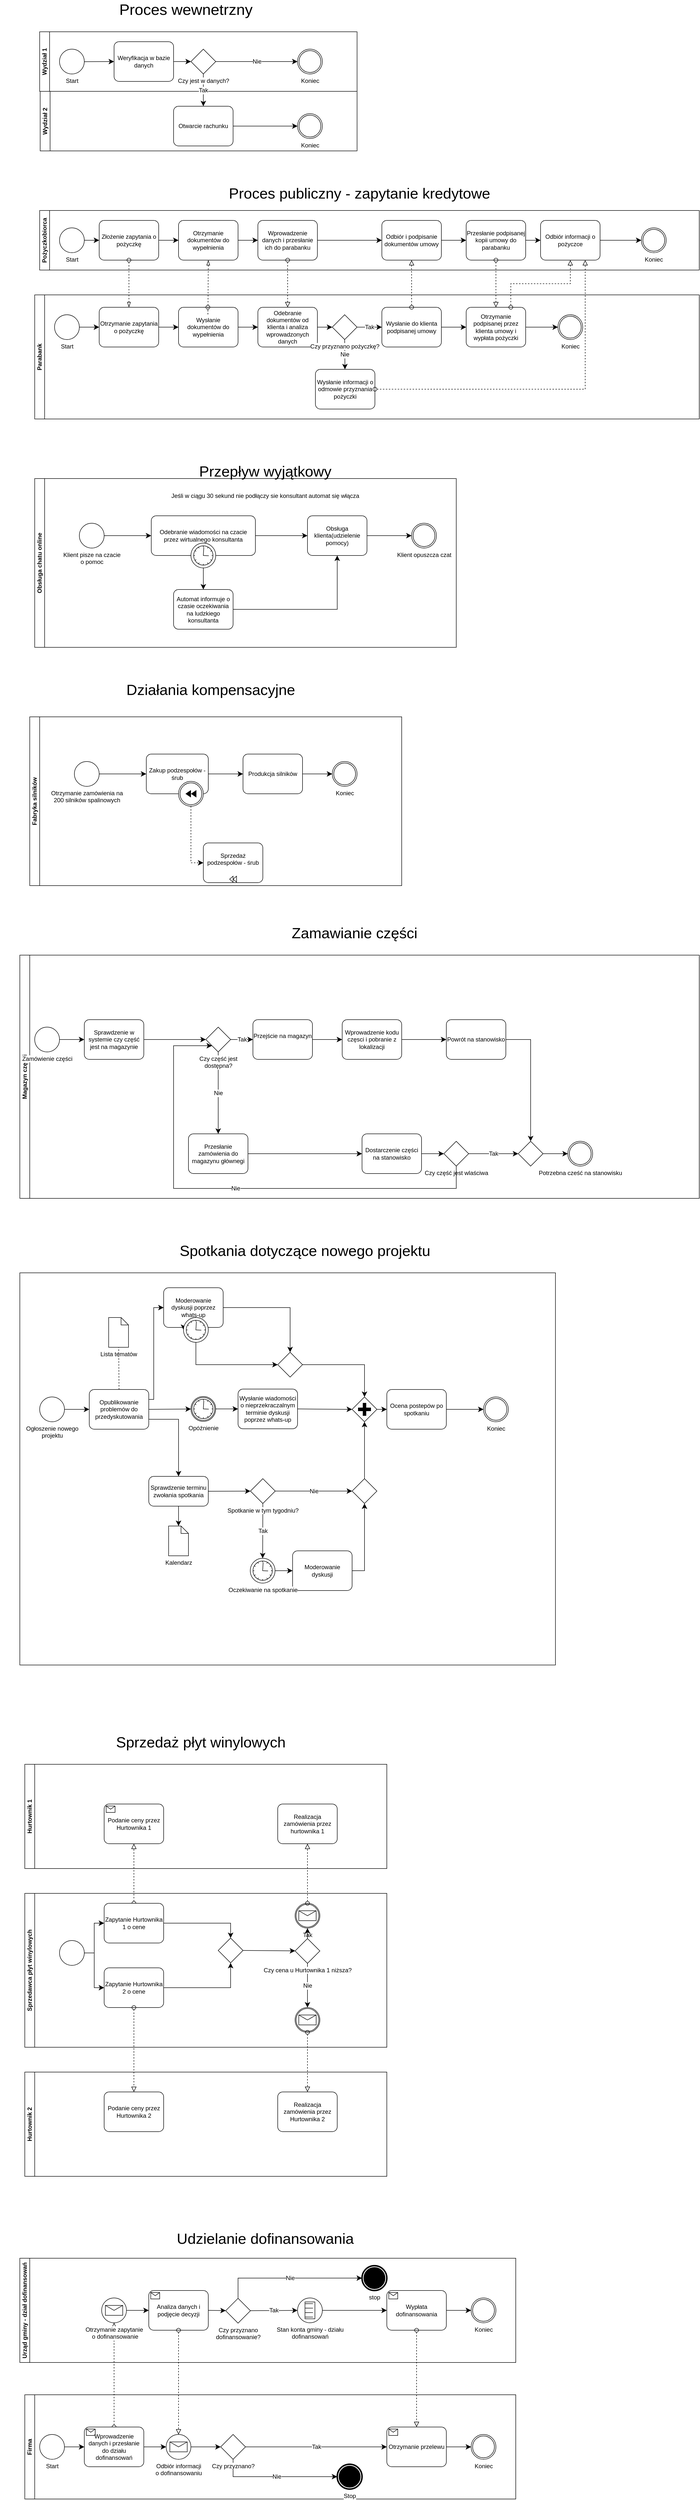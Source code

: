 <mxfile version="24.7.6">
  <diagram name="Strona-1" id="mdmp_R7S9Y_3Dcf0_Y-Z">
    <mxGraphModel dx="1425" dy="863" grid="1" gridSize="10" guides="1" tooltips="1" connect="1" arrows="1" fold="1" page="1" pageScale="1" pageWidth="827" pageHeight="1169" math="0" shadow="0">
      <root>
        <mxCell id="0" />
        <mxCell id="1" parent="0" />
        <mxCell id="p6fRGfO-aCpBgTUBSRur-2" value="Wydział 1" style="swimlane;startSize=20;horizontal=0;html=1;whiteSpace=wrap;" vertex="1" parent="1">
          <mxGeometry x="250" y="120" width="640" height="120" as="geometry" />
        </mxCell>
        <mxCell id="p6fRGfO-aCpBgTUBSRur-1" value="Start" style="points=[[0.145,0.145,0],[0.5,0,0],[0.855,0.145,0],[1,0.5,0],[0.855,0.855,0],[0.5,1,0],[0.145,0.855,0],[0,0.5,0]];shape=mxgraph.bpmn.event;html=1;verticalLabelPosition=bottom;labelBackgroundColor=#ffffff;verticalAlign=top;align=center;perimeter=ellipsePerimeter;outlineConnect=0;aspect=fixed;outline=standard;symbol=general;" vertex="1" parent="p6fRGfO-aCpBgTUBSRur-2">
          <mxGeometry x="40" y="35" width="50" height="50" as="geometry" />
        </mxCell>
        <mxCell id="p6fRGfO-aCpBgTUBSRur-7" value="Weryfikacja w bazie danych" style="points=[[0.25,0,0],[0.5,0,0],[0.75,0,0],[1,0.25,0],[1,0.5,0],[1,0.75,0],[0.75,1,0],[0.5,1,0],[0.25,1,0],[0,0.75,0],[0,0.5,0],[0,0.25,0]];shape=mxgraph.bpmn.task;whiteSpace=wrap;rectStyle=rounded;size=10;html=1;container=1;expand=0;collapsible=0;taskMarker=abstract;" vertex="1" parent="p6fRGfO-aCpBgTUBSRur-2">
          <mxGeometry x="150" y="20" width="120" height="80" as="geometry" />
        </mxCell>
        <mxCell id="p6fRGfO-aCpBgTUBSRur-6" style="edgeStyle=none;curved=1;rounded=0;orthogonalLoop=1;jettySize=auto;html=1;fontSize=12;startSize=8;endSize=8;" edge="1" parent="p6fRGfO-aCpBgTUBSRur-2" source="p6fRGfO-aCpBgTUBSRur-1" target="p6fRGfO-aCpBgTUBSRur-7">
          <mxGeometry relative="1" as="geometry">
            <mxPoint x="160" y="60" as="targetPoint" />
          </mxGeometry>
        </mxCell>
        <mxCell id="p6fRGfO-aCpBgTUBSRur-16" value="Koniec" style="points=[[0.145,0.145,0],[0.5,0,0],[0.855,0.145,0],[1,0.5,0],[0.855,0.855,0],[0.5,1,0],[0.145,0.855,0],[0,0.5,0]];shape=mxgraph.bpmn.event;html=1;verticalLabelPosition=bottom;labelBackgroundColor=#ffffff;verticalAlign=top;align=center;perimeter=ellipsePerimeter;outlineConnect=0;aspect=fixed;outline=throwing;symbol=general;" vertex="1" parent="p6fRGfO-aCpBgTUBSRur-2">
          <mxGeometry x="519.997" y="35" width="50" height="50" as="geometry" />
        </mxCell>
        <mxCell id="p6fRGfO-aCpBgTUBSRur-3" value="&lt;font style=&quot;font-size: 31px;&quot;&gt;Proces wewnetrzny&lt;/font&gt;" style="text;html=1;strokeColor=none;fillColor=none;align=center;verticalAlign=middle;whiteSpace=wrap;rounded=0;" vertex="1" parent="1">
          <mxGeometry x="370" y="60" width="350" height="30" as="geometry" />
        </mxCell>
        <mxCell id="p6fRGfO-aCpBgTUBSRur-4" value="Wydział 2" style="swimlane;startSize=20;horizontal=0;html=1;whiteSpace=wrap;" vertex="1" parent="1">
          <mxGeometry x="251" y="240" width="639" height="120" as="geometry" />
        </mxCell>
        <mxCell id="p6fRGfO-aCpBgTUBSRur-12" value="Otwarcie rachunku" style="points=[[0.25,0,0],[0.5,0,0],[0.75,0,0],[1,0.25,0],[1,0.5,0],[1,0.75,0],[0.75,1,0],[0.5,1,0],[0.25,1,0],[0,0.75,0],[0,0.5,0],[0,0.25,0]];shape=mxgraph.bpmn.task;whiteSpace=wrap;rectStyle=rounded;size=10;html=1;container=1;expand=0;collapsible=0;taskMarker=abstract;" vertex="1" parent="p6fRGfO-aCpBgTUBSRur-4">
          <mxGeometry x="269" y="30" width="120" height="80" as="geometry" />
        </mxCell>
        <mxCell id="p6fRGfO-aCpBgTUBSRur-14" value="Koniec" style="points=[[0.145,0.145,0],[0.5,0,0],[0.855,0.145,0],[1,0.5,0],[0.855,0.855,0],[0.5,1,0],[0.145,0.855,0],[0,0.5,0]];shape=mxgraph.bpmn.event;html=1;verticalLabelPosition=bottom;labelBackgroundColor=#ffffff;verticalAlign=top;align=center;perimeter=ellipsePerimeter;outlineConnect=0;aspect=fixed;outline=throwing;symbol=general;" vertex="1" parent="p6fRGfO-aCpBgTUBSRur-4">
          <mxGeometry x="519.0" y="45" width="50" height="50" as="geometry" />
        </mxCell>
        <mxCell id="p6fRGfO-aCpBgTUBSRur-13" style="edgeStyle=none;curved=1;rounded=0;orthogonalLoop=1;jettySize=auto;html=1;fontSize=12;startSize=8;endSize=8;" edge="1" parent="p6fRGfO-aCpBgTUBSRur-4" source="p6fRGfO-aCpBgTUBSRur-12" target="p6fRGfO-aCpBgTUBSRur-14">
          <mxGeometry relative="1" as="geometry">
            <mxPoint x="589.0" y="-60" as="targetPoint" />
          </mxGeometry>
        </mxCell>
        <mxCell id="p6fRGfO-aCpBgTUBSRur-10" value="Tak" style="edgeStyle=none;curved=1;rounded=0;orthogonalLoop=1;jettySize=auto;html=1;fontSize=12;startSize=8;endSize=8;exitX=0.5;exitY=1;exitDx=0;exitDy=0;exitPerimeter=0;entryX=0.5;entryY=0;entryDx=0;entryDy=0;entryPerimeter=0;" edge="1" parent="1" source="p6fRGfO-aCpBgTUBSRur-9" target="p6fRGfO-aCpBgTUBSRur-12">
          <mxGeometry relative="1" as="geometry">
            <mxPoint x="605" y="270" as="targetPoint" />
            <mxPoint x="580" y="210" as="sourcePoint" />
            <mxPoint as="offset" />
          </mxGeometry>
        </mxCell>
        <mxCell id="p6fRGfO-aCpBgTUBSRur-15" value="Nie" style="edgeStyle=none;curved=1;rounded=0;orthogonalLoop=1;jettySize=auto;html=1;exitX=1;exitY=0.5;exitDx=0;exitDy=0;exitPerimeter=0;fontSize=12;startSize=8;endSize=8;" edge="1" parent="1" source="p6fRGfO-aCpBgTUBSRur-9" target="p6fRGfO-aCpBgTUBSRur-16">
          <mxGeometry relative="1" as="geometry">
            <mxPoint x="579.667" y="290" as="targetPoint" />
          </mxGeometry>
        </mxCell>
        <mxCell id="p6fRGfO-aCpBgTUBSRur-9" value="Czy jest w danych?" style="points=[[0.25,0.25,0],[0.5,0,0],[0.75,0.25,0],[1,0.5,0],[0.75,0.75,0],[0.5,1,0],[0.25,0.75,0],[0,0.5,0]];shape=mxgraph.bpmn.gateway2;html=1;verticalLabelPosition=bottom;labelBackgroundColor=#ffffff;verticalAlign=top;align=center;perimeter=rhombusPerimeter;outlineConnect=0;outline=none;symbol=none;" vertex="1" parent="1">
          <mxGeometry x="555" y="155" width="50" height="50" as="geometry" />
        </mxCell>
        <mxCell id="p6fRGfO-aCpBgTUBSRur-8" style="edgeStyle=none;curved=1;rounded=0;orthogonalLoop=1;jettySize=auto;html=1;fontSize=12;startSize=8;endSize=8;" edge="1" parent="1" source="p6fRGfO-aCpBgTUBSRur-7" target="p6fRGfO-aCpBgTUBSRur-9">
          <mxGeometry relative="1" as="geometry">
            <mxPoint x="580" y="180" as="targetPoint" />
          </mxGeometry>
        </mxCell>
        <mxCell id="p6fRGfO-aCpBgTUBSRur-17" value="&lt;font style=&quot;font-size: 30px;&quot;&gt;Proces publiczny - zapytanie kredytowe&lt;/font&gt;" style="text;html=1;strokeColor=none;fillColor=none;align=center;verticalAlign=middle;whiteSpace=wrap;rounded=0;" vertex="1" parent="1">
          <mxGeometry x="490" y="430" width="810" height="30" as="geometry" />
        </mxCell>
        <mxCell id="p6fRGfO-aCpBgTUBSRur-18" value="Pożyczkobiorca" style="swimlane;startSize=20;horizontal=0;html=1;whiteSpace=wrap;" vertex="1" parent="1">
          <mxGeometry x="250" y="480" width="1330" height="120" as="geometry" />
        </mxCell>
        <mxCell id="p6fRGfO-aCpBgTUBSRur-32" value="Start" style="points=[[0.145,0.145,0],[0.5,0,0],[0.855,0.145,0],[1,0.5,0],[0.855,0.855,0],[0.5,1,0],[0.145,0.855,0],[0,0.5,0]];shape=mxgraph.bpmn.event;html=1;verticalLabelPosition=bottom;labelBackgroundColor=#ffffff;verticalAlign=top;align=center;perimeter=ellipsePerimeter;outlineConnect=0;aspect=fixed;outline=standard;symbol=general;" vertex="1" parent="p6fRGfO-aCpBgTUBSRur-18">
          <mxGeometry x="40" y="35" width="50" height="50" as="geometry" />
        </mxCell>
        <mxCell id="p6fRGfO-aCpBgTUBSRur-34" value="Złożenie zapytania o pożyczkę" style="points=[[0.25,0,0],[0.5,0,0],[0.75,0,0],[1,0.25,0],[1,0.5,0],[1,0.75,0],[0.75,1,0],[0.5,1,0],[0.25,1,0],[0,0.75,0],[0,0.5,0],[0,0.25,0]];shape=mxgraph.bpmn.task;whiteSpace=wrap;rectStyle=rounded;size=10;html=1;container=1;expand=0;collapsible=0;taskMarker=abstract;" vertex="1" parent="p6fRGfO-aCpBgTUBSRur-18">
          <mxGeometry x="120" y="20" width="120" height="80" as="geometry" />
        </mxCell>
        <mxCell id="p6fRGfO-aCpBgTUBSRur-33" style="edgeStyle=none;curved=1;rounded=0;orthogonalLoop=1;jettySize=auto;html=1;fontSize=12;startSize=8;endSize=8;" edge="1" parent="p6fRGfO-aCpBgTUBSRur-18" source="p6fRGfO-aCpBgTUBSRur-32" target="p6fRGfO-aCpBgTUBSRur-34">
          <mxGeometry relative="1" as="geometry">
            <mxPoint x="130" y="60" as="targetPoint" />
          </mxGeometry>
        </mxCell>
        <mxCell id="p6fRGfO-aCpBgTUBSRur-36" value="Otrzymanie dokumentów do wypełnienia" style="points=[[0.25,0,0],[0.5,0,0],[0.75,0,0],[1,0.25,0],[1,0.5,0],[1,0.75,0],[0.75,1,0],[0.5,1,0],[0.25,1,0],[0,0.75,0],[0,0.5,0],[0,0.25,0]];shape=mxgraph.bpmn.task;whiteSpace=wrap;rectStyle=rounded;size=10;html=1;container=1;expand=0;collapsible=0;taskMarker=abstract;" vertex="1" parent="p6fRGfO-aCpBgTUBSRur-18">
          <mxGeometry x="280" y="20" width="120" height="80" as="geometry" />
        </mxCell>
        <mxCell id="p6fRGfO-aCpBgTUBSRur-35" style="edgeStyle=none;curved=1;rounded=0;orthogonalLoop=1;jettySize=auto;html=1;fontSize=12;startSize=8;endSize=8;" edge="1" parent="p6fRGfO-aCpBgTUBSRur-18" source="p6fRGfO-aCpBgTUBSRur-34" target="p6fRGfO-aCpBgTUBSRur-36">
          <mxGeometry relative="1" as="geometry">
            <mxPoint x="300" y="60" as="targetPoint" />
          </mxGeometry>
        </mxCell>
        <mxCell id="p6fRGfO-aCpBgTUBSRur-38" value="Wprowadzenie danych i przesłanie ich do parabanku" style="points=[[0.25,0,0],[0.5,0,0],[0.75,0,0],[1,0.25,0],[1,0.5,0],[1,0.75,0],[0.75,1,0],[0.5,1,0],[0.25,1,0],[0,0.75,0],[0,0.5,0],[0,0.25,0]];shape=mxgraph.bpmn.task;whiteSpace=wrap;rectStyle=rounded;size=10;html=1;container=1;expand=0;collapsible=0;taskMarker=abstract;" vertex="1" parent="p6fRGfO-aCpBgTUBSRur-18">
          <mxGeometry x="440" y="20" width="120" height="80" as="geometry" />
        </mxCell>
        <mxCell id="p6fRGfO-aCpBgTUBSRur-37" style="edgeStyle=none;curved=1;rounded=0;orthogonalLoop=1;jettySize=auto;html=1;fontSize=12;startSize=8;endSize=8;" edge="1" parent="p6fRGfO-aCpBgTUBSRur-18" source="p6fRGfO-aCpBgTUBSRur-36" target="p6fRGfO-aCpBgTUBSRur-38">
          <mxGeometry relative="1" as="geometry">
            <mxPoint x="460" y="60" as="targetPoint" />
          </mxGeometry>
        </mxCell>
        <mxCell id="p6fRGfO-aCpBgTUBSRur-40" value="Odbiór i podpisanie dokumentów umowy" style="points=[[0.25,0,0],[0.5,0,0],[0.75,0,0],[1,0.25,0],[1,0.5,0],[1,0.75,0],[0.75,1,0],[0.5,1,0],[0.25,1,0],[0,0.75,0],[0,0.5,0],[0,0.25,0]];shape=mxgraph.bpmn.task;whiteSpace=wrap;rectStyle=rounded;size=10;html=1;container=1;expand=0;collapsible=0;taskMarker=abstract;" vertex="1" parent="p6fRGfO-aCpBgTUBSRur-18">
          <mxGeometry x="690" y="20" width="120" height="80" as="geometry" />
        </mxCell>
        <mxCell id="p6fRGfO-aCpBgTUBSRur-39" style="edgeStyle=none;curved=1;rounded=0;orthogonalLoop=1;jettySize=auto;html=1;exitX=1;exitY=0.5;exitDx=0;exitDy=0;exitPerimeter=0;fontSize=12;startSize=8;endSize=8;" edge="1" parent="p6fRGfO-aCpBgTUBSRur-18" source="p6fRGfO-aCpBgTUBSRur-38" target="p6fRGfO-aCpBgTUBSRur-40">
          <mxGeometry relative="1" as="geometry">
            <mxPoint x="660" y="60" as="targetPoint" />
          </mxGeometry>
        </mxCell>
        <mxCell id="p6fRGfO-aCpBgTUBSRur-42" value="Przesłanie podpisanej kopii umowy do parabanku" style="points=[[0.25,0,0],[0.5,0,0],[0.75,0,0],[1,0.25,0],[1,0.5,0],[1,0.75,0],[0.75,1,0],[0.5,1,0],[0.25,1,0],[0,0.75,0],[0,0.5,0],[0,0.25,0]];shape=mxgraph.bpmn.task;whiteSpace=wrap;rectStyle=rounded;size=10;html=1;container=1;expand=0;collapsible=0;taskMarker=abstract;" vertex="1" parent="p6fRGfO-aCpBgTUBSRur-18">
          <mxGeometry x="860.0" y="20" width="120" height="80" as="geometry" />
        </mxCell>
        <mxCell id="p6fRGfO-aCpBgTUBSRur-41" style="edgeStyle=none;curved=1;rounded=0;orthogonalLoop=1;jettySize=auto;html=1;fontSize=12;startSize=8;endSize=8;" edge="1" parent="p6fRGfO-aCpBgTUBSRur-18" source="p6fRGfO-aCpBgTUBSRur-40" target="p6fRGfO-aCpBgTUBSRur-42">
          <mxGeometry relative="1" as="geometry">
            <mxPoint x="860.0" y="60" as="targetPoint" />
          </mxGeometry>
        </mxCell>
        <mxCell id="p6fRGfO-aCpBgTUBSRur-23" value="Parabank" style="swimlane;startSize=20;horizontal=0;html=1;whiteSpace=wrap;" vertex="1" parent="1">
          <mxGeometry x="240" y="650" width="1340" height="250" as="geometry" />
        </mxCell>
        <mxCell id="p6fRGfO-aCpBgTUBSRur-47" value="Start" style="points=[[0.145,0.145,0],[0.5,0,0],[0.855,0.145,0],[1,0.5,0],[0.855,0.855,0],[0.5,1,0],[0.145,0.855,0],[0,0.5,0]];shape=mxgraph.bpmn.event;html=1;verticalLabelPosition=bottom;labelBackgroundColor=#ffffff;verticalAlign=top;align=center;perimeter=ellipsePerimeter;outlineConnect=0;aspect=fixed;outline=standard;symbol=general;" vertex="1" parent="p6fRGfO-aCpBgTUBSRur-23">
          <mxGeometry x="40" y="40" width="50" height="50" as="geometry" />
        </mxCell>
        <mxCell id="p6fRGfO-aCpBgTUBSRur-49" value="Otrzymanie zapytania o pożyczkę" style="points=[[0.25,0,0],[0.5,0,0],[0.75,0,0],[1,0.25,0],[1,0.5,0],[1,0.75,0],[0.75,1,0],[0.5,1,0],[0.25,1,0],[0,0.75,0],[0,0.5,0],[0,0.25,0]];shape=mxgraph.bpmn.task;whiteSpace=wrap;rectStyle=rounded;size=10;html=1;container=1;expand=0;collapsible=0;taskMarker=abstract;" vertex="1" parent="p6fRGfO-aCpBgTUBSRur-23">
          <mxGeometry x="130" y="25" width="120" height="80" as="geometry" />
        </mxCell>
        <mxCell id="p6fRGfO-aCpBgTUBSRur-48" style="edgeStyle=none;curved=1;rounded=0;orthogonalLoop=1;jettySize=auto;html=1;fontSize=12;startSize=8;endSize=8;" edge="1" parent="p6fRGfO-aCpBgTUBSRur-23" source="p6fRGfO-aCpBgTUBSRur-47" target="p6fRGfO-aCpBgTUBSRur-49">
          <mxGeometry relative="1" as="geometry">
            <mxPoint x="140" y="65" as="targetPoint" />
          </mxGeometry>
        </mxCell>
        <mxCell id="p6fRGfO-aCpBgTUBSRur-51" value="Wysłanie dokumentów do wypełnienia" style="points=[[0.25,0,0],[0.5,0,0],[0.75,0,0],[1,0.25,0],[1,0.5,0],[1,0.75,0],[0.75,1,0],[0.5,1,0],[0.25,1,0],[0,0.75,0],[0,0.5,0],[0,0.25,0]];shape=mxgraph.bpmn.task;whiteSpace=wrap;rectStyle=rounded;size=10;html=1;container=1;expand=0;collapsible=0;taskMarker=abstract;" vertex="1" parent="p6fRGfO-aCpBgTUBSRur-23">
          <mxGeometry x="290" y="25" width="120" height="80" as="geometry" />
        </mxCell>
        <mxCell id="p6fRGfO-aCpBgTUBSRur-70" value="" style="endArrow=oval;dashed=1;html=1;rounded=0;fontSize=12;startSize=8;endSize=8;curved=1;entryX=0.5;entryY=1;entryDx=0;entryDy=0;entryPerimeter=0;exitX=0.5;exitY=1;exitDx=0;exitDy=0;exitPerimeter=0;startArrow=blockThin;startFill=0;endFill=0;" edge="1" parent="p6fRGfO-aCpBgTUBSRur-51" source="p6fRGfO-aCpBgTUBSRur-36">
          <mxGeometry width="50" height="50" relative="1" as="geometry">
            <mxPoint x="59.17" y="95" as="sourcePoint" />
            <mxPoint x="59.17" as="targetPoint" />
            <Array as="points">
              <mxPoint x="59.17" y="50" />
            </Array>
          </mxGeometry>
        </mxCell>
        <mxCell id="p6fRGfO-aCpBgTUBSRur-50" style="edgeStyle=none;curved=1;rounded=0;orthogonalLoop=1;jettySize=auto;html=1;fontSize=12;startSize=8;endSize=8;" edge="1" parent="p6fRGfO-aCpBgTUBSRur-23" source="p6fRGfO-aCpBgTUBSRur-49" target="p6fRGfO-aCpBgTUBSRur-51">
          <mxGeometry relative="1" as="geometry">
            <mxPoint x="280" y="65" as="targetPoint" />
          </mxGeometry>
        </mxCell>
        <mxCell id="p6fRGfO-aCpBgTUBSRur-53" value="Odebranie dokumentów od klienta i analiza wprowadzonych danych" style="points=[[0.25,0,0],[0.5,0,0],[0.75,0,0],[1,0.25,0],[1,0.5,0],[1,0.75,0],[0.75,1,0],[0.5,1,0],[0.25,1,0],[0,0.75,0],[0,0.5,0],[0,0.25,0]];shape=mxgraph.bpmn.task;whiteSpace=wrap;rectStyle=rounded;size=10;html=1;container=1;expand=0;collapsible=0;taskMarker=abstract;" vertex="1" parent="p6fRGfO-aCpBgTUBSRur-23">
          <mxGeometry x="450" y="25" width="120" height="80" as="geometry" />
        </mxCell>
        <mxCell id="p6fRGfO-aCpBgTUBSRur-52" style="edgeStyle=none;curved=1;rounded=0;orthogonalLoop=1;jettySize=auto;html=1;fontSize=12;startSize=8;endSize=8;" edge="1" parent="p6fRGfO-aCpBgTUBSRur-23" source="p6fRGfO-aCpBgTUBSRur-51" target="p6fRGfO-aCpBgTUBSRur-53">
          <mxGeometry relative="1" as="geometry">
            <mxPoint x="440" y="65" as="targetPoint" />
          </mxGeometry>
        </mxCell>
        <mxCell id="p6fRGfO-aCpBgTUBSRur-59" value="Wysłanie do klienta podpisanej umowy" style="points=[[0.25,0,0],[0.5,0,0],[0.75,0,0],[1,0.25,0],[1,0.5,0],[1,0.75,0],[0.75,1,0],[0.5,1,0],[0.25,1,0],[0,0.75,0],[0,0.5,0],[0,0.25,0]];shape=mxgraph.bpmn.task;whiteSpace=wrap;rectStyle=rounded;size=10;html=1;container=1;expand=0;collapsible=0;taskMarker=abstract;" vertex="1" parent="p6fRGfO-aCpBgTUBSRur-23">
          <mxGeometry x="700" y="25" width="120" height="80" as="geometry" />
        </mxCell>
        <mxCell id="p6fRGfO-aCpBgTUBSRur-61" value="Otrzymanie podpisanej przez klienta umowy i wypłata pożyczki" style="points=[[0.25,0,0],[0.5,0,0],[0.75,0,0],[1,0.25,0],[1,0.5,0],[1,0.75,0],[0.75,1,0],[0.5,1,0],[0.25,1,0],[0,0.75,0],[0,0.5,0],[0,0.25,0]];shape=mxgraph.bpmn.task;whiteSpace=wrap;rectStyle=rounded;size=10;html=1;container=1;expand=0;collapsible=0;taskMarker=abstract;" vertex="1" parent="p6fRGfO-aCpBgTUBSRur-23">
          <mxGeometry x="870.0" y="25" width="120" height="80" as="geometry" />
        </mxCell>
        <mxCell id="p6fRGfO-aCpBgTUBSRur-60" style="edgeStyle=none;curved=1;rounded=0;orthogonalLoop=1;jettySize=auto;html=1;fontSize=12;startSize=8;endSize=8;" edge="1" parent="p6fRGfO-aCpBgTUBSRur-23" source="p6fRGfO-aCpBgTUBSRur-59" target="p6fRGfO-aCpBgTUBSRur-61">
          <mxGeometry relative="1" as="geometry">
            <mxPoint x="900.0" y="65" as="targetPoint" />
          </mxGeometry>
        </mxCell>
        <mxCell id="p6fRGfO-aCpBgTUBSRur-45" style="edgeStyle=none;curved=1;rounded=0;orthogonalLoop=1;jettySize=auto;html=1;fontSize=12;startSize=8;endSize=8;" edge="1" parent="1" source="p6fRGfO-aCpBgTUBSRur-44" target="p6fRGfO-aCpBgTUBSRur-46">
          <mxGeometry relative="1" as="geometry">
            <mxPoint x="1488.333" y="540" as="targetPoint" />
          </mxGeometry>
        </mxCell>
        <mxCell id="p6fRGfO-aCpBgTUBSRur-44" value="Odbiór informacji o pożyczce" style="points=[[0.25,0,0],[0.5,0,0],[0.75,0,0],[1,0.25,0],[1,0.5,0],[1,0.75,0],[0.75,1,0],[0.5,1,0],[0.25,1,0],[0,0.75,0],[0,0.5,0],[0,0.25,0]];shape=mxgraph.bpmn.task;whiteSpace=wrap;rectStyle=rounded;size=10;html=1;container=1;expand=0;collapsible=0;taskMarker=abstract;" vertex="1" parent="1">
          <mxGeometry x="1260" y="500" width="120" height="80" as="geometry" />
        </mxCell>
        <mxCell id="p6fRGfO-aCpBgTUBSRur-43" style="edgeStyle=none;curved=1;rounded=0;orthogonalLoop=1;jettySize=auto;html=1;fontSize=12;startSize=8;endSize=8;" edge="1" parent="1" source="p6fRGfO-aCpBgTUBSRur-42" target="p6fRGfO-aCpBgTUBSRur-44">
          <mxGeometry relative="1" as="geometry">
            <mxPoint x="1320.0" y="540" as="targetPoint" />
          </mxGeometry>
        </mxCell>
        <mxCell id="p6fRGfO-aCpBgTUBSRur-46" value="Koniec" style="points=[[0.145,0.145,0],[0.5,0,0],[0.855,0.145,0],[1,0.5,0],[0.855,0.855,0],[0.5,1,0],[0.145,0.855,0],[0,0.5,0]];shape=mxgraph.bpmn.event;html=1;verticalLabelPosition=bottom;labelBackgroundColor=#ffffff;verticalAlign=top;align=center;perimeter=ellipsePerimeter;outlineConnect=0;aspect=fixed;outline=throwing;symbol=general;" vertex="1" parent="1">
          <mxGeometry x="1463.333" y="515" width="50" height="50" as="geometry" />
        </mxCell>
        <mxCell id="p6fRGfO-aCpBgTUBSRur-56" value="Nie" style="edgeStyle=none;curved=1;rounded=0;orthogonalLoop=1;jettySize=auto;html=1;exitX=0.5;exitY=1;exitDx=0;exitDy=0;exitPerimeter=0;fontSize=12;startSize=8;endSize=8;" edge="1" parent="1" source="p6fRGfO-aCpBgTUBSRur-55" target="p6fRGfO-aCpBgTUBSRur-57">
          <mxGeometry relative="1" as="geometry">
            <mxPoint x="866" y="840" as="targetPoint" />
          </mxGeometry>
        </mxCell>
        <mxCell id="p6fRGfO-aCpBgTUBSRur-58" value="Tak" style="edgeStyle=none;curved=1;rounded=0;orthogonalLoop=1;jettySize=auto;html=1;fontSize=12;startSize=8;endSize=8;" edge="1" parent="1" source="p6fRGfO-aCpBgTUBSRur-55" target="p6fRGfO-aCpBgTUBSRur-59">
          <mxGeometry relative="1" as="geometry">
            <mxPoint x="950" y="715" as="targetPoint" />
          </mxGeometry>
        </mxCell>
        <mxCell id="p6fRGfO-aCpBgTUBSRur-55" value="Czy przyznano pożyczkę?" style="points=[[0.25,0.25,0],[0.5,0,0],[0.75,0.25,0],[1,0.5,0],[0.75,0.75,0],[0.5,1,0],[0.25,0.75,0],[0,0.5,0]];shape=mxgraph.bpmn.gateway2;html=1;verticalLabelPosition=bottom;labelBackgroundColor=#ffffff;verticalAlign=top;align=center;perimeter=rhombusPerimeter;outlineConnect=0;outline=none;symbol=none;" vertex="1" parent="1">
          <mxGeometry x="840" y="690" width="50" height="50" as="geometry" />
        </mxCell>
        <mxCell id="p6fRGfO-aCpBgTUBSRur-54" style="edgeStyle=none;curved=1;rounded=0;orthogonalLoop=1;jettySize=auto;html=1;fontSize=12;startSize=8;endSize=8;" edge="1" parent="1" source="p6fRGfO-aCpBgTUBSRur-53" target="p6fRGfO-aCpBgTUBSRur-55">
          <mxGeometry relative="1" as="geometry">
            <mxPoint x="865" y="715" as="targetPoint" />
          </mxGeometry>
        </mxCell>
        <mxCell id="p6fRGfO-aCpBgTUBSRur-65" style="edgeStyle=none;curved=0;rounded=1;orthogonalLoop=1;jettySize=auto;html=1;fontSize=12;startSize=8;endSize=8;entryX=0.5;entryY=1;entryDx=0;entryDy=0;entryPerimeter=0;strokeColor=none;" edge="1" parent="1" source="p6fRGfO-aCpBgTUBSRur-57" target="p6fRGfO-aCpBgTUBSRur-46">
          <mxGeometry relative="1" as="geometry">
            <mxPoint x="1480" y="840" as="targetPoint" />
          </mxGeometry>
        </mxCell>
        <mxCell id="p6fRGfO-aCpBgTUBSRur-57" value="Wysłanie informacji o odmowie przyznania pożyczki" style="points=[[0.25,0,0],[0.5,0,0],[0.75,0,0],[1,0.25,0],[1,0.5,0],[1,0.75,0],[0.75,1,0],[0.5,1,0],[0.25,1,0],[0,0.75,0],[0,0.5,0],[0,0.25,0]];shape=mxgraph.bpmn.task;whiteSpace=wrap;rectStyle=rounded;size=10;html=1;container=1;expand=0;collapsible=0;taskMarker=abstract;" vertex="1" parent="1">
          <mxGeometry x="806" y="800" width="120" height="80" as="geometry" />
        </mxCell>
        <mxCell id="p6fRGfO-aCpBgTUBSRur-63" value="Koniec" style="points=[[0.145,0.145,0],[0.5,0,0],[0.855,0.145,0],[1,0.5,0],[0.855,0.855,0],[0.5,1,0],[0.145,0.855,0],[0,0.5,0]];shape=mxgraph.bpmn.event;html=1;verticalLabelPosition=bottom;labelBackgroundColor=#ffffff;verticalAlign=top;align=center;perimeter=ellipsePerimeter;outlineConnect=0;aspect=fixed;outline=throwing;symbol=general;" vertex="1" parent="1">
          <mxGeometry x="1295" y="690" width="50" height="50" as="geometry" />
        </mxCell>
        <mxCell id="p6fRGfO-aCpBgTUBSRur-62" style="edgeStyle=none;curved=1;rounded=0;orthogonalLoop=1;jettySize=auto;html=1;fontSize=12;startSize=8;endSize=8;" edge="1" parent="1" source="p6fRGfO-aCpBgTUBSRur-61" target="p6fRGfO-aCpBgTUBSRur-63">
          <mxGeometry relative="1" as="geometry">
            <mxPoint x="1320" y="715" as="targetPoint" />
          </mxGeometry>
        </mxCell>
        <mxCell id="p6fRGfO-aCpBgTUBSRur-69" value="" style="endArrow=oval;dashed=1;html=1;rounded=0;fontSize=12;startSize=8;endSize=8;curved=1;entryX=0.5;entryY=1;entryDx=0;entryDy=0;entryPerimeter=0;exitX=0.5;exitY=0;exitDx=0;exitDy=0;exitPerimeter=0;startArrow=blockThin;startFill=0;endFill=0;" edge="1" parent="1" source="p6fRGfO-aCpBgTUBSRur-49" target="p6fRGfO-aCpBgTUBSRur-34">
          <mxGeometry width="50" height="50" relative="1" as="geometry">
            <mxPoint x="389" y="630" as="sourcePoint" />
            <mxPoint x="439" y="580" as="targetPoint" />
            <Array as="points">
              <mxPoint x="430" y="630" />
            </Array>
          </mxGeometry>
        </mxCell>
        <mxCell id="p6fRGfO-aCpBgTUBSRur-72" style="edgeStyle=none;curved=1;rounded=0;orthogonalLoop=1;jettySize=auto;html=1;exitX=0.5;exitY=1;exitDx=0;exitDy=0;exitPerimeter=0;entryX=0.5;entryY=0;entryDx=0;entryDy=0;entryPerimeter=0;fontSize=12;startSize=8;endSize=8;startArrow=oval;startFill=0;dashed=1;endArrow=block;endFill=0;" edge="1" parent="1" source="p6fRGfO-aCpBgTUBSRur-38" target="p6fRGfO-aCpBgTUBSRur-53">
          <mxGeometry relative="1" as="geometry" />
        </mxCell>
        <mxCell id="p6fRGfO-aCpBgTUBSRur-73" style="edgeStyle=none;curved=1;rounded=0;orthogonalLoop=1;jettySize=auto;html=1;exitX=0.5;exitY=0;exitDx=0;exitDy=0;exitPerimeter=0;entryX=0.5;entryY=1;entryDx=0;entryDy=0;entryPerimeter=0;fontSize=12;startSize=8;endSize=8;startArrow=oval;startFill=0;dashed=1;endArrow=block;endFill=0;" edge="1" parent="1" source="p6fRGfO-aCpBgTUBSRur-59" target="p6fRGfO-aCpBgTUBSRur-40">
          <mxGeometry relative="1" as="geometry" />
        </mxCell>
        <mxCell id="p6fRGfO-aCpBgTUBSRur-74" style="edgeStyle=none;curved=1;rounded=0;orthogonalLoop=1;jettySize=auto;html=1;exitX=0.5;exitY=1;exitDx=0;exitDy=0;exitPerimeter=0;entryX=0.5;entryY=0;entryDx=0;entryDy=0;entryPerimeter=0;fontSize=12;startSize=8;endSize=8;dashed=1;startArrow=oval;startFill=0;endArrow=block;endFill=0;" edge="1" parent="1" source="p6fRGfO-aCpBgTUBSRur-42" target="p6fRGfO-aCpBgTUBSRur-61">
          <mxGeometry relative="1" as="geometry" />
        </mxCell>
        <mxCell id="p6fRGfO-aCpBgTUBSRur-75" style="edgeStyle=orthogonalEdgeStyle;rounded=0;orthogonalLoop=1;jettySize=auto;html=1;exitX=0.75;exitY=0;exitDx=0;exitDy=0;exitPerimeter=0;entryX=0.5;entryY=1;entryDx=0;entryDy=0;entryPerimeter=0;fontSize=12;startSize=8;endSize=8;startArrow=oval;startFill=0;endArrow=block;endFill=0;dashed=1;" edge="1" parent="1" source="p6fRGfO-aCpBgTUBSRur-61" target="p6fRGfO-aCpBgTUBSRur-44">
          <mxGeometry relative="1" as="geometry" />
        </mxCell>
        <mxCell id="p6fRGfO-aCpBgTUBSRur-76" style="edgeStyle=orthogonalEdgeStyle;rounded=0;orthogonalLoop=1;jettySize=auto;html=1;entryX=0.75;entryY=1;entryDx=0;entryDy=0;entryPerimeter=0;fontSize=12;startSize=8;endSize=8;dashed=1;startArrow=oval;startFill=0;endArrow=block;endFill=0;" edge="1" parent="1" source="p6fRGfO-aCpBgTUBSRur-57" target="p6fRGfO-aCpBgTUBSRur-44">
          <mxGeometry relative="1" as="geometry" />
        </mxCell>
        <mxCell id="p6fRGfO-aCpBgTUBSRur-77" value="&lt;font style=&quot;font-size: 30px;&quot;&gt;Działania kompensacyjne&lt;br&gt;&lt;/font&gt;" style="text;html=1;strokeColor=none;fillColor=none;align=center;verticalAlign=middle;whiteSpace=wrap;rounded=0;" vertex="1" parent="1">
          <mxGeometry x="190" y="1430" width="810" height="30" as="geometry" />
        </mxCell>
        <mxCell id="p6fRGfO-aCpBgTUBSRur-78" value="Obsługa chatu online" style="swimlane;startSize=20;horizontal=0;html=1;whiteSpace=wrap;" vertex="1" parent="1">
          <mxGeometry x="240" y="1020" width="850" height="340" as="geometry" />
        </mxCell>
        <mxCell id="p6fRGfO-aCpBgTUBSRur-79" value="&lt;div&gt;Klient pisze na czacie&lt;/div&gt;&lt;div&gt;o pomoc&lt;br&gt;&lt;/div&gt;" style="points=[[0.145,0.145,0],[0.5,0,0],[0.855,0.145,0],[1,0.5,0],[0.855,0.855,0],[0.5,1,0],[0.145,0.855,0],[0,0.5,0]];shape=mxgraph.bpmn.event;html=1;verticalLabelPosition=bottom;labelBackgroundColor=#ffffff;verticalAlign=top;align=center;perimeter=ellipsePerimeter;outlineConnect=0;aspect=fixed;outline=standard;symbol=general;" vertex="1" parent="p6fRGfO-aCpBgTUBSRur-78">
          <mxGeometry x="90" y="90" width="50" height="50" as="geometry" />
        </mxCell>
        <mxCell id="p6fRGfO-aCpBgTUBSRur-81" value="Odebranie wiadomości na czacie przez wirtualnego konsultanta" style="points=[[0.25,0,0],[0.5,0,0],[0.75,0,0],[1,0.25,0],[1,0.5,0],[1,0.75,0],[0.75,1,0],[0.5,1,0],[0.25,1,0],[0,0.75,0],[0,0.5,0],[0,0.25,0]];shape=mxgraph.bpmn.task;whiteSpace=wrap;rectStyle=rounded;size=10;html=1;container=1;expand=0;collapsible=0;taskMarker=abstract;" vertex="1" parent="p6fRGfO-aCpBgTUBSRur-78">
          <mxGeometry x="235" y="75" width="210" height="80" as="geometry" />
        </mxCell>
        <mxCell id="p6fRGfO-aCpBgTUBSRur-80" style="edgeStyle=none;curved=1;rounded=0;orthogonalLoop=1;jettySize=auto;html=1;fontSize=12;startSize=8;endSize=8;" edge="1" parent="p6fRGfO-aCpBgTUBSRur-78" source="p6fRGfO-aCpBgTUBSRur-79" target="p6fRGfO-aCpBgTUBSRur-81">
          <mxGeometry relative="1" as="geometry">
            <mxPoint x="220" y="115" as="targetPoint" />
          </mxGeometry>
        </mxCell>
        <mxCell id="p6fRGfO-aCpBgTUBSRur-82" value="" style="points=[[0.145,0.145,0],[0.5,0,0],[0.855,0.145,0],[1,0.5,0],[0.855,0.855,0],[0.5,1,0],[0.145,0.855,0],[0,0.5,0]];shape=mxgraph.bpmn.event;html=1;verticalLabelPosition=bottom;labelBackgroundColor=#ffffff;verticalAlign=top;align=center;perimeter=ellipsePerimeter;outlineConnect=0;aspect=fixed;outline=standard;symbol=timer;" vertex="1" parent="p6fRGfO-aCpBgTUBSRur-78">
          <mxGeometry x="315" y="130" width="50" height="50" as="geometry" />
        </mxCell>
        <mxCell id="p6fRGfO-aCpBgTUBSRur-86" value="Obsługa klienta(udzielenie pomocy)" style="points=[[0.25,0,0],[0.5,0,0],[0.75,0,0],[1,0.25,0],[1,0.5,0],[1,0.75,0],[0.75,1,0],[0.5,1,0],[0.25,1,0],[0,0.75,0],[0,0.5,0],[0,0.25,0]];shape=mxgraph.bpmn.task;whiteSpace=wrap;rectStyle=rounded;size=10;html=1;container=1;expand=0;collapsible=0;taskMarker=abstract;" vertex="1" parent="p6fRGfO-aCpBgTUBSRur-78">
          <mxGeometry x="550" y="75" width="120" height="80" as="geometry" />
        </mxCell>
        <mxCell id="p6fRGfO-aCpBgTUBSRur-85" style="edgeStyle=none;curved=1;rounded=0;orthogonalLoop=1;jettySize=auto;html=1;exitX=1;exitY=0.5;exitDx=0;exitDy=0;exitPerimeter=0;fontSize=12;startSize=8;endSize=8;" edge="1" parent="p6fRGfO-aCpBgTUBSRur-78" source="p6fRGfO-aCpBgTUBSRur-81" target="p6fRGfO-aCpBgTUBSRur-86">
          <mxGeometry relative="1" as="geometry">
            <mxPoint x="550" y="116" as="targetPoint" />
          </mxGeometry>
        </mxCell>
        <mxCell id="p6fRGfO-aCpBgTUBSRur-88" style="edgeStyle=none;curved=1;rounded=0;orthogonalLoop=1;jettySize=auto;html=1;exitX=1;exitY=0.5;exitDx=0;exitDy=0;exitPerimeter=0;fontSize=12;startSize=8;endSize=8;entryX=0;entryY=0.5;entryDx=0;entryDy=0;entryPerimeter=0;" edge="1" parent="p6fRGfO-aCpBgTUBSRur-78" source="p6fRGfO-aCpBgTUBSRur-86" target="p6fRGfO-aCpBgTUBSRur-90">
          <mxGeometry relative="1" as="geometry">
            <mxPoint x="760" y="115" as="targetPoint" />
          </mxGeometry>
        </mxCell>
        <mxCell id="p6fRGfO-aCpBgTUBSRur-90" value="Klient opuszcza czat" style="points=[[0.145,0.145,0],[0.5,0,0],[0.855,0.145,0],[1,0.5,0],[0.855,0.855,0],[0.5,1,0],[0.145,0.855,0],[0,0.5,0]];shape=mxgraph.bpmn.event;html=1;verticalLabelPosition=bottom;labelBackgroundColor=#ffffff;verticalAlign=top;align=center;perimeter=ellipsePerimeter;outlineConnect=0;aspect=fixed;outline=throwing;symbol=general;" vertex="1" parent="p6fRGfO-aCpBgTUBSRur-78">
          <mxGeometry x="760" y="90" width="50" height="50" as="geometry" />
        </mxCell>
        <mxCell id="p6fRGfO-aCpBgTUBSRur-91" value="Jeśli w ciągu 30 sekund nie podłączy sie konsultant automat się włącza" style="text;html=1;strokeColor=none;fillColor=none;align=center;verticalAlign=middle;whiteSpace=wrap;rounded=0;" vertex="1" parent="p6fRGfO-aCpBgTUBSRur-78">
          <mxGeometry x="60" y="20" width="810" height="30" as="geometry" />
        </mxCell>
        <mxCell id="p6fRGfO-aCpBgTUBSRur-84" value="Automat informuje o czasie oczekiwania na ludzkiego konsultanta" style="points=[[0.25,0,0],[0.5,0,0],[0.75,0,0],[1,0.25,0],[1,0.5,0],[1,0.75,0],[0.75,1,0],[0.5,1,0],[0.25,1,0],[0,0.75,0],[0,0.5,0],[0,0.25,0]];shape=mxgraph.bpmn.task;whiteSpace=wrap;rectStyle=rounded;size=10;html=1;container=1;expand=0;collapsible=0;taskMarker=abstract;" vertex="1" parent="1">
          <mxGeometry x="520" y="1243.529" width="120" height="80" as="geometry" />
        </mxCell>
        <mxCell id="p6fRGfO-aCpBgTUBSRur-83" style="edgeStyle=none;curved=1;rounded=0;orthogonalLoop=1;jettySize=auto;html=1;fontSize=12;startSize=8;endSize=8;" edge="1" parent="1" source="p6fRGfO-aCpBgTUBSRur-82" target="p6fRGfO-aCpBgTUBSRur-84">
          <mxGeometry relative="1" as="geometry">
            <mxPoint x="580" y="1283.529" as="targetPoint" />
          </mxGeometry>
        </mxCell>
        <mxCell id="p6fRGfO-aCpBgTUBSRur-87" style="edgeStyle=orthogonalEdgeStyle;rounded=0;orthogonalLoop=1;jettySize=auto;html=1;exitX=1;exitY=0.5;exitDx=0;exitDy=0;exitPerimeter=0;entryX=0.5;entryY=1;entryDx=0;entryDy=0;entryPerimeter=0;fontSize=12;startSize=8;endSize=8;" edge="1" parent="1" source="p6fRGfO-aCpBgTUBSRur-84" target="p6fRGfO-aCpBgTUBSRur-86">
          <mxGeometry relative="1" as="geometry" />
        </mxCell>
        <mxCell id="p6fRGfO-aCpBgTUBSRur-92" value="&lt;font style=&quot;font-size: 30px;&quot;&gt;Przepływ wyjątkowy&lt;/font&gt;" style="text;html=1;strokeColor=none;fillColor=none;align=center;verticalAlign=middle;whiteSpace=wrap;rounded=0;" vertex="1" parent="1">
          <mxGeometry x="300" y="990" width="810" height="30" as="geometry" />
        </mxCell>
        <mxCell id="p6fRGfO-aCpBgTUBSRur-105" value="Fabryka silników" style="swimlane;startSize=20;horizontal=0;html=1;whiteSpace=wrap;" vertex="1" parent="1">
          <mxGeometry x="230" y="1500" width="750" height="340" as="geometry" />
        </mxCell>
        <mxCell id="p6fRGfO-aCpBgTUBSRur-106" value="&lt;div&gt;Otrzymanie zamówienia na &lt;br&gt;&lt;/div&gt;&lt;div&gt;200 silników spalinowych&lt;br&gt;&lt;/div&gt;" style="points=[[0.145,0.145,0],[0.5,0,0],[0.855,0.145,0],[1,0.5,0],[0.855,0.855,0],[0.5,1,0],[0.145,0.855,0],[0,0.5,0]];shape=mxgraph.bpmn.event;html=1;verticalLabelPosition=bottom;labelBackgroundColor=#ffffff;verticalAlign=top;align=center;perimeter=ellipsePerimeter;outlineConnect=0;aspect=fixed;outline=standard;symbol=general;" vertex="1" parent="p6fRGfO-aCpBgTUBSRur-105">
          <mxGeometry x="90" y="90" width="50" height="50" as="geometry" />
        </mxCell>
        <mxCell id="p6fRGfO-aCpBgTUBSRur-107" value="Zakup podzespołów - śrub" style="points=[[0.25,0,0],[0.5,0,0],[0.75,0,0],[1,0.25,0],[1,0.5,0],[1,0.75,0],[0.75,1,0],[0.5,1,0],[0.25,1,0],[0,0.75,0],[0,0.5,0],[0,0.25,0]];shape=mxgraph.bpmn.task;whiteSpace=wrap;rectStyle=rounded;size=10;html=1;container=1;expand=0;collapsible=0;taskMarker=abstract;" vertex="1" parent="p6fRGfO-aCpBgTUBSRur-105">
          <mxGeometry x="235" y="75" width="125" height="80" as="geometry" />
        </mxCell>
        <mxCell id="p6fRGfO-aCpBgTUBSRur-108" style="edgeStyle=none;curved=1;rounded=0;orthogonalLoop=1;jettySize=auto;html=1;fontSize=12;startSize=8;endSize=8;" edge="1" parent="p6fRGfO-aCpBgTUBSRur-105" source="p6fRGfO-aCpBgTUBSRur-106" target="p6fRGfO-aCpBgTUBSRur-107">
          <mxGeometry relative="1" as="geometry">
            <mxPoint x="220" y="115" as="targetPoint" />
          </mxGeometry>
        </mxCell>
        <mxCell id="p6fRGfO-aCpBgTUBSRur-110" value="Produkcja silników" style="points=[[0.25,0,0],[0.5,0,0],[0.75,0,0],[1,0.25,0],[1,0.5,0],[1,0.75,0],[0.75,1,0],[0.5,1,0],[0.25,1,0],[0,0.75,0],[0,0.5,0],[0,0.25,0]];shape=mxgraph.bpmn.task;whiteSpace=wrap;rectStyle=rounded;size=10;html=1;container=1;expand=0;collapsible=0;taskMarker=abstract;" vertex="1" parent="p6fRGfO-aCpBgTUBSRur-105">
          <mxGeometry x="430" y="75" width="120" height="80" as="geometry" />
        </mxCell>
        <mxCell id="p6fRGfO-aCpBgTUBSRur-111" style="edgeStyle=none;curved=1;rounded=0;orthogonalLoop=1;jettySize=auto;html=1;exitX=1;exitY=0.5;exitDx=0;exitDy=0;exitPerimeter=0;fontSize=12;startSize=8;endSize=8;" edge="1" parent="p6fRGfO-aCpBgTUBSRur-105" source="p6fRGfO-aCpBgTUBSRur-107" target="p6fRGfO-aCpBgTUBSRur-110">
          <mxGeometry relative="1" as="geometry">
            <mxPoint x="550" y="116" as="targetPoint" />
          </mxGeometry>
        </mxCell>
        <mxCell id="p6fRGfO-aCpBgTUBSRur-112" style="edgeStyle=none;curved=1;rounded=0;orthogonalLoop=1;jettySize=auto;html=1;exitX=1;exitY=0.5;exitDx=0;exitDy=0;exitPerimeter=0;fontSize=12;startSize=8;endSize=8;entryX=0;entryY=0.5;entryDx=0;entryDy=0;entryPerimeter=0;" edge="1" parent="p6fRGfO-aCpBgTUBSRur-105" source="p6fRGfO-aCpBgTUBSRur-110" target="p6fRGfO-aCpBgTUBSRur-113">
          <mxGeometry relative="1" as="geometry">
            <mxPoint x="760" y="115" as="targetPoint" />
          </mxGeometry>
        </mxCell>
        <mxCell id="p6fRGfO-aCpBgTUBSRur-113" value="Koniec" style="points=[[0.145,0.145,0],[0.5,0,0],[0.855,0.145,0],[1,0.5,0],[0.855,0.855,0],[0.5,1,0],[0.145,0.855,0],[0,0.5,0]];shape=mxgraph.bpmn.event;html=1;verticalLabelPosition=bottom;labelBackgroundColor=#ffffff;verticalAlign=top;align=center;perimeter=ellipsePerimeter;outlineConnect=0;aspect=fixed;outline=throwing;symbol=general;" vertex="1" parent="p6fRGfO-aCpBgTUBSRur-105">
          <mxGeometry x="610" y="90" width="50" height="50" as="geometry" />
        </mxCell>
        <mxCell id="p6fRGfO-aCpBgTUBSRur-117" value="" style="points=[[0.145,0.145,0],[0.5,0,0],[0.855,0.145,0],[1,0.5,0],[0.855,0.855,0],[0.5,1,0],[0.145,0.855,0],[0,0.5,0]];shape=mxgraph.bpmn.event;html=1;verticalLabelPosition=bottom;labelBackgroundColor=#ffffff;verticalAlign=top;align=center;perimeter=ellipsePerimeter;outlineConnect=0;aspect=fixed;outline=throwing;symbol=compensation;" vertex="1" parent="p6fRGfO-aCpBgTUBSRur-105">
          <mxGeometry x="300" y="130" width="50" height="50" as="geometry" />
        </mxCell>
        <mxCell id="p6fRGfO-aCpBgTUBSRur-118" style="edgeStyle=orthogonalEdgeStyle;rounded=0;orthogonalLoop=1;jettySize=auto;html=1;fontSize=12;startSize=8;endSize=8;exitX=0.5;exitY=1;exitDx=0;exitDy=0;exitPerimeter=0;dashed=1;entryX=0;entryY=0.5;entryDx=0;entryDy=0;entryPerimeter=0;" edge="1" parent="p6fRGfO-aCpBgTUBSRur-105" source="p6fRGfO-aCpBgTUBSRur-117" target="p6fRGfO-aCpBgTUBSRur-120">
          <mxGeometry relative="1" as="geometry">
            <mxPoint x="350" y="280" as="targetPoint" />
          </mxGeometry>
        </mxCell>
        <mxCell id="p6fRGfO-aCpBgTUBSRur-120" value="&#xa;Sprzedaż podzespołów - śrub&#xa;&#xa;" style="points=[[0.25,0,0],[0.5,0,0],[0.75,0,0],[1,0.25,0],[1,0.5,0],[1,0.75,0],[0.75,1,0],[0.5,1,0],[0.25,1,0],[0,0.75,0],[0,0.5,0],[0,0.25,0]];shape=mxgraph.bpmn.task;whiteSpace=wrap;rectStyle=rounded;size=10;html=1;container=1;expand=0;collapsible=0;taskMarker=abstract;isLoopComp=1;" vertex="1" parent="p6fRGfO-aCpBgTUBSRur-105">
          <mxGeometry x="350" y="254" width="120" height="80" as="geometry" />
        </mxCell>
        <mxCell id="p6fRGfO-aCpBgTUBSRur-121" value="&lt;font style=&quot;font-size: 30px;&quot;&gt;Zamawianie części &lt;br&gt;&lt;/font&gt;" style="text;html=1;strokeColor=none;fillColor=none;align=center;verticalAlign=middle;whiteSpace=wrap;rounded=0;" vertex="1" parent="1">
          <mxGeometry x="480" y="1920" width="810" height="30" as="geometry" />
        </mxCell>
        <mxCell id="p6fRGfO-aCpBgTUBSRur-122" value="Magazyn częsci" style="swimlane;startSize=20;horizontal=0;html=1;whiteSpace=wrap;" vertex="1" parent="1">
          <mxGeometry x="210" y="1980" width="1370" height="490" as="geometry" />
        </mxCell>
        <mxCell id="p6fRGfO-aCpBgTUBSRur-133" value="Zamówienie części" style="points=[[0.145,0.145,0],[0.5,0,0],[0.855,0.145,0],[1,0.5,0],[0.855,0.855,0],[0.5,1,0],[0.145,0.855,0],[0,0.5,0]];shape=mxgraph.bpmn.event;html=1;verticalLabelPosition=bottom;labelBackgroundColor=#ffffff;verticalAlign=top;align=center;perimeter=ellipsePerimeter;outlineConnect=0;aspect=fixed;outline=standard;symbol=general;" vertex="1" parent="p6fRGfO-aCpBgTUBSRur-122">
          <mxGeometry x="30" y="145" width="50" height="50" as="geometry" />
        </mxCell>
        <mxCell id="p6fRGfO-aCpBgTUBSRur-135" value="Sprawdzenie w systemie czy część jest na magazynie" style="points=[[0.25,0,0],[0.5,0,0],[0.75,0,0],[1,0.25,0],[1,0.5,0],[1,0.75,0],[0.75,1,0],[0.5,1,0],[0.25,1,0],[0,0.75,0],[0,0.5,0],[0,0.25,0]];shape=mxgraph.bpmn.task;whiteSpace=wrap;rectStyle=rounded;size=10;html=1;container=1;expand=0;collapsible=0;taskMarker=abstract;" vertex="1" parent="p6fRGfO-aCpBgTUBSRur-122">
          <mxGeometry x="130" y="130" width="120" height="80" as="geometry" />
        </mxCell>
        <mxCell id="p6fRGfO-aCpBgTUBSRur-134" style="edgeStyle=none;curved=1;rounded=0;orthogonalLoop=1;jettySize=auto;html=1;fontSize=12;startSize=8;endSize=8;" edge="1" parent="p6fRGfO-aCpBgTUBSRur-122" source="p6fRGfO-aCpBgTUBSRur-133" target="p6fRGfO-aCpBgTUBSRur-135">
          <mxGeometry relative="1" as="geometry">
            <mxPoint x="210" y="170" as="targetPoint" />
          </mxGeometry>
        </mxCell>
        <mxCell id="p6fRGfO-aCpBgTUBSRur-139" value="&lt;div&gt;Przejście na magazyn&lt;/div&gt;&lt;div&gt;&lt;br&gt;&lt;/div&gt;" style="points=[[0.25,0,0],[0.5,0,0],[0.75,0,0],[1,0.25,0],[1,0.5,0],[1,0.75,0],[0.75,1,0],[0.5,1,0],[0.25,1,0],[0,0.75,0],[0,0.5,0],[0,0.25,0]];shape=mxgraph.bpmn.task;whiteSpace=wrap;rectStyle=rounded;size=10;html=1;container=1;expand=0;collapsible=0;taskMarker=abstract;" vertex="1" parent="p6fRGfO-aCpBgTUBSRur-122">
          <mxGeometry x="470" y="130" width="120" height="80" as="geometry" />
        </mxCell>
        <mxCell id="p6fRGfO-aCpBgTUBSRur-141" value="Wprowadzenie kodu częsci i pobranie z lokalizacji" style="points=[[0.25,0,0],[0.5,0,0],[0.75,0,0],[1,0.25,0],[1,0.5,0],[1,0.75,0],[0.75,1,0],[0.5,1,0],[0.25,1,0],[0,0.75,0],[0,0.5,0],[0,0.25,0]];shape=mxgraph.bpmn.task;whiteSpace=wrap;rectStyle=rounded;size=10;html=1;container=1;expand=0;collapsible=0;taskMarker=abstract;" vertex="1" parent="p6fRGfO-aCpBgTUBSRur-122">
          <mxGeometry x="650" y="130" width="120" height="80" as="geometry" />
        </mxCell>
        <mxCell id="p6fRGfO-aCpBgTUBSRur-140" style="edgeStyle=none;curved=1;rounded=0;orthogonalLoop=1;jettySize=auto;html=1;fontSize=12;startSize=8;endSize=8;" edge="1" parent="p6fRGfO-aCpBgTUBSRur-122" source="p6fRGfO-aCpBgTUBSRur-139" target="p6fRGfO-aCpBgTUBSRur-141">
          <mxGeometry relative="1" as="geometry">
            <mxPoint x="660" y="170" as="targetPoint" />
          </mxGeometry>
        </mxCell>
        <mxCell id="p6fRGfO-aCpBgTUBSRur-145" value="Przesłanie zamówienia do magazynu głównegi" style="points=[[0.25,0,0],[0.5,0,0],[0.75,0,0],[1,0.25,0],[1,0.5,0],[1,0.75,0],[0.75,1,0],[0.5,1,0],[0.25,1,0],[0,0.75,0],[0,0.5,0],[0,0.25,0]];shape=mxgraph.bpmn.task;whiteSpace=wrap;rectStyle=rounded;size=10;html=1;container=1;expand=0;collapsible=0;taskMarker=abstract;" vertex="1" parent="p6fRGfO-aCpBgTUBSRur-122">
          <mxGeometry x="340" y="360" width="120" height="80" as="geometry" />
        </mxCell>
        <mxCell id="p6fRGfO-aCpBgTUBSRur-138" value="Tak" style="edgeStyle=none;curved=1;rounded=0;orthogonalLoop=1;jettySize=auto;html=1;fontSize=12;startSize=8;endSize=8;" edge="1" parent="1" source="p6fRGfO-aCpBgTUBSRur-137" target="p6fRGfO-aCpBgTUBSRur-139">
          <mxGeometry relative="1" as="geometry">
            <mxPoint x="720" y="2150" as="targetPoint" />
          </mxGeometry>
        </mxCell>
        <mxCell id="p6fRGfO-aCpBgTUBSRur-144" value="Nie" style="edgeStyle=none;curved=1;rounded=0;orthogonalLoop=1;jettySize=auto;html=1;exitX=0.5;exitY=1;exitDx=0;exitDy=0;exitPerimeter=0;fontSize=12;startSize=8;endSize=8;" edge="1" parent="1" source="p6fRGfO-aCpBgTUBSRur-137" target="p6fRGfO-aCpBgTUBSRur-145">
          <mxGeometry relative="1" as="geometry">
            <mxPoint x="610" y="2300" as="targetPoint" />
          </mxGeometry>
        </mxCell>
        <mxCell id="p6fRGfO-aCpBgTUBSRur-137" value="&lt;div&gt;Czy część jest &lt;br&gt;&lt;/div&gt;&lt;div&gt;dostępna?&lt;br&gt;&lt;/div&gt;" style="points=[[0.25,0.25,0],[0.5,0,0],[0.75,0.25,0],[1,0.5,0],[0.75,0.75,0],[0.5,1,0],[0.25,0.75,0],[0,0.5,0]];shape=mxgraph.bpmn.gateway2;html=1;verticalLabelPosition=bottom;labelBackgroundColor=#ffffff;verticalAlign=top;align=center;perimeter=rhombusPerimeter;outlineConnect=0;outline=none;symbol=none;" vertex="1" parent="1">
          <mxGeometry x="585" y="2125" width="50" height="50" as="geometry" />
        </mxCell>
        <mxCell id="p6fRGfO-aCpBgTUBSRur-136" style="edgeStyle=none;curved=1;rounded=0;orthogonalLoop=1;jettySize=auto;html=1;fontSize=12;startSize=8;endSize=8;" edge="1" parent="1" source="p6fRGfO-aCpBgTUBSRur-135" target="p6fRGfO-aCpBgTUBSRur-137">
          <mxGeometry relative="1" as="geometry">
            <mxPoint x="610" y="2150" as="targetPoint" />
          </mxGeometry>
        </mxCell>
        <mxCell id="p6fRGfO-aCpBgTUBSRur-143" value="Powrót na stanowisko" style="points=[[0.25,0,0],[0.5,0,0],[0.75,0,0],[1,0.25,0],[1,0.5,0],[1,0.75,0],[0.75,1,0],[0.5,1,0],[0.25,1,0],[0,0.75,0],[0,0.5,0],[0,0.25,0]];shape=mxgraph.bpmn.task;whiteSpace=wrap;rectStyle=rounded;size=10;html=1;container=1;expand=0;collapsible=0;taskMarker=abstract;" vertex="1" parent="1">
          <mxGeometry x="1070" y="2110" width="120" height="80" as="geometry" />
        </mxCell>
        <mxCell id="p6fRGfO-aCpBgTUBSRur-142" style="edgeStyle=none;curved=1;rounded=0;orthogonalLoop=1;jettySize=auto;html=1;fontSize=12;startSize=8;endSize=8;" edge="1" parent="1" source="p6fRGfO-aCpBgTUBSRur-141" target="p6fRGfO-aCpBgTUBSRur-143">
          <mxGeometry relative="1" as="geometry">
            <mxPoint x="1130" y="2150" as="targetPoint" />
          </mxGeometry>
        </mxCell>
        <mxCell id="p6fRGfO-aCpBgTUBSRur-148" style="edgeStyle=none;curved=1;rounded=0;orthogonalLoop=1;jettySize=auto;html=1;fontSize=12;startSize=8;endSize=8;" edge="1" parent="1" source="p6fRGfO-aCpBgTUBSRur-147" target="p6fRGfO-aCpBgTUBSRur-149">
          <mxGeometry relative="1" as="geometry">
            <mxPoint x="1090" y="2380" as="targetPoint" />
          </mxGeometry>
        </mxCell>
        <mxCell id="p6fRGfO-aCpBgTUBSRur-147" value="Dostarczenie części na stanowisko" style="points=[[0.25,0,0],[0.5,0,0],[0.75,0,0],[1,0.25,0],[1,0.5,0],[1,0.75,0],[0.75,1,0],[0.5,1,0],[0.25,1,0],[0,0.75,0],[0,0.5,0],[0,0.25,0]];shape=mxgraph.bpmn.task;whiteSpace=wrap;rectStyle=rounded;size=10;html=1;container=1;expand=0;collapsible=0;taskMarker=abstract;" vertex="1" parent="1">
          <mxGeometry x="900" y="2340" width="120" height="80" as="geometry" />
        </mxCell>
        <mxCell id="p6fRGfO-aCpBgTUBSRur-146" style="edgeStyle=none;curved=1;rounded=0;orthogonalLoop=1;jettySize=auto;html=1;fontSize=12;startSize=8;endSize=8;" edge="1" parent="1" source="p6fRGfO-aCpBgTUBSRur-145" target="p6fRGfO-aCpBgTUBSRur-147">
          <mxGeometry relative="1" as="geometry">
            <mxPoint x="960" y="2380" as="targetPoint" />
          </mxGeometry>
        </mxCell>
        <mxCell id="p6fRGfO-aCpBgTUBSRur-150" value="Tak" style="edgeStyle=none;curved=1;rounded=0;orthogonalLoop=1;jettySize=auto;html=1;exitX=1;exitY=0.5;exitDx=0;exitDy=0;exitPerimeter=0;fontSize=12;startSize=8;endSize=8;" edge="1" parent="1" source="p6fRGfO-aCpBgTUBSRur-149" target="p6fRGfO-aCpBgTUBSRur-151">
          <mxGeometry relative="1" as="geometry">
            <mxPoint x="1240" y="2380" as="targetPoint" />
          </mxGeometry>
        </mxCell>
        <mxCell id="p6fRGfO-aCpBgTUBSRur-149" value="Czy część jest wlaściwa" style="points=[[0.25,0.25,0],[0.5,0,0],[0.75,0.25,0],[1,0.5,0],[0.75,0.75,0],[0.5,1,0],[0.25,0.75,0],[0,0.5,0]];shape=mxgraph.bpmn.gateway2;html=1;verticalLabelPosition=bottom;labelBackgroundColor=#ffffff;verticalAlign=top;align=center;perimeter=rhombusPerimeter;outlineConnect=0;outline=none;symbol=none;" vertex="1" parent="1">
          <mxGeometry x="1065" y="2355" width="50" height="50" as="geometry" />
        </mxCell>
        <mxCell id="p6fRGfO-aCpBgTUBSRur-153" style="edgeStyle=none;curved=1;rounded=0;orthogonalLoop=1;jettySize=auto;html=1;exitX=1;exitY=0.5;exitDx=0;exitDy=0;exitPerimeter=0;fontSize=12;startSize=8;endSize=8;" edge="1" parent="1" source="p6fRGfO-aCpBgTUBSRur-151" target="p6fRGfO-aCpBgTUBSRur-154">
          <mxGeometry relative="1" as="geometry">
            <mxPoint x="1340" y="2380" as="targetPoint" />
          </mxGeometry>
        </mxCell>
        <mxCell id="p6fRGfO-aCpBgTUBSRur-151" value="" style="points=[[0.25,0.25,0],[0.5,0,0],[0.75,0.25,0],[1,0.5,0],[0.75,0.75,0],[0.5,1,0],[0.25,0.75,0],[0,0.5,0]];shape=mxgraph.bpmn.gateway2;html=1;verticalLabelPosition=bottom;labelBackgroundColor=#ffffff;verticalAlign=top;align=center;perimeter=rhombusPerimeter;outlineConnect=0;outline=none;symbol=none;" vertex="1" parent="1">
          <mxGeometry x="1215" y="2355" width="50" height="50" as="geometry" />
        </mxCell>
        <mxCell id="p6fRGfO-aCpBgTUBSRur-152" style="edgeStyle=orthogonalEdgeStyle;rounded=0;orthogonalLoop=1;jettySize=auto;html=1;exitX=1;exitY=0.5;exitDx=0;exitDy=0;exitPerimeter=0;entryX=0.5;entryY=0;entryDx=0;entryDy=0;entryPerimeter=0;fontSize=12;startSize=8;endSize=8;" edge="1" parent="1" source="p6fRGfO-aCpBgTUBSRur-143" target="p6fRGfO-aCpBgTUBSRur-151">
          <mxGeometry relative="1" as="geometry" />
        </mxCell>
        <mxCell id="p6fRGfO-aCpBgTUBSRur-154" value="Potrzebna cześć na stanowisku" style="points=[[0.145,0.145,0],[0.5,0,0],[0.855,0.145,0],[1,0.5,0],[0.855,0.855,0],[0.5,1,0],[0.145,0.855,0],[0,0.5,0]];shape=mxgraph.bpmn.event;html=1;verticalLabelPosition=bottom;labelBackgroundColor=#ffffff;verticalAlign=top;align=center;perimeter=ellipsePerimeter;outlineConnect=0;aspect=fixed;outline=throwing;symbol=general;" vertex="1" parent="1">
          <mxGeometry x="1315" y="2355" width="50" height="50" as="geometry" />
        </mxCell>
        <mxCell id="p6fRGfO-aCpBgTUBSRur-155" value="Nie" style="edgeStyle=orthogonalEdgeStyle;rounded=0;orthogonalLoop=1;jettySize=auto;html=1;exitX=0.5;exitY=1;exitDx=0;exitDy=0;exitPerimeter=0;entryX=0.25;entryY=0.75;entryDx=0;entryDy=0;entryPerimeter=0;fontSize=12;startSize=8;endSize=8;" edge="1" parent="1" source="p6fRGfO-aCpBgTUBSRur-149" target="p6fRGfO-aCpBgTUBSRur-137">
          <mxGeometry relative="1" as="geometry">
            <Array as="points">
              <mxPoint x="1090" y="2450" />
              <mxPoint x="520" y="2450" />
              <mxPoint x="520" y="2163" />
            </Array>
          </mxGeometry>
        </mxCell>
        <mxCell id="p6fRGfO-aCpBgTUBSRur-160" value="&lt;font style=&quot;font-size: 30px;&quot;&gt;Spotkania dotyczące nowego projektu&lt;br&gt;&lt;/font&gt;" style="text;html=1;strokeColor=none;fillColor=none;align=center;verticalAlign=middle;whiteSpace=wrap;rounded=0;" vertex="1" parent="1">
          <mxGeometry x="380" y="2560" width="810" height="30" as="geometry" />
        </mxCell>
        <mxCell id="p6fRGfO-aCpBgTUBSRur-170" value="" style="swimlane;html=1;startSize=20;fontStyle=0;collapsible=0;horizontal=1;swimlaneLine=0;fillColor=none;whiteSpace=wrap;" vertex="1" parent="1">
          <mxGeometry x="210" y="2620" width="1080" height="790" as="geometry" />
        </mxCell>
        <mxCell id="p6fRGfO-aCpBgTUBSRur-171" value="&lt;div&gt;Ogłoszenie nowego&lt;/div&gt;&lt;div&gt;projektu&lt;br&gt;&lt;/div&gt;" style="points=[[0.145,0.145,0],[0.5,0,0],[0.855,0.145,0],[1,0.5,0],[0.855,0.855,0],[0.5,1,0],[0.145,0.855,0],[0,0.5,0]];shape=mxgraph.bpmn.event;html=1;verticalLabelPosition=bottom;labelBackgroundColor=#ffffff;verticalAlign=top;align=center;perimeter=ellipsePerimeter;outlineConnect=0;aspect=fixed;outline=standard;symbol=general;" vertex="1" parent="p6fRGfO-aCpBgTUBSRur-170">
          <mxGeometry x="40" y="250" width="50" height="50" as="geometry" />
        </mxCell>
        <mxCell id="p6fRGfO-aCpBgTUBSRur-173" value="Opublikowanie problemów do przedyskutowania" style="points=[[0.25,0,0],[0.5,0,0],[0.75,0,0],[1,0.25,0],[1,0.5,0],[1,0.75,0],[0.75,1,0],[0.5,1,0],[0.25,1,0],[0,0.75,0],[0,0.5,0],[0,0.25,0]];shape=mxgraph.bpmn.task;whiteSpace=wrap;rectStyle=rounded;size=10;html=1;container=1;expand=0;collapsible=0;taskMarker=abstract;" vertex="1" parent="p6fRGfO-aCpBgTUBSRur-170">
          <mxGeometry x="140" y="235" width="120" height="80" as="geometry" />
        </mxCell>
        <mxCell id="p6fRGfO-aCpBgTUBSRur-172" style="edgeStyle=none;curved=1;rounded=0;orthogonalLoop=1;jettySize=auto;html=1;fontSize=12;startSize=8;endSize=8;" edge="1" parent="p6fRGfO-aCpBgTUBSRur-170" source="p6fRGfO-aCpBgTUBSRur-171" target="p6fRGfO-aCpBgTUBSRur-173">
          <mxGeometry relative="1" as="geometry">
            <mxPoint x="160" y="275" as="targetPoint" />
          </mxGeometry>
        </mxCell>
        <mxCell id="p6fRGfO-aCpBgTUBSRur-179" value="" style="points=[[0.25,0.25,0],[0.5,0,0],[0.75,0.25,0],[1,0.5,0],[0.75,0.75,0],[0.5,1,0],[0.25,0.75,0],[0,0.5,0]];shape=mxgraph.bpmn.gateway2;html=1;verticalLabelPosition=bottom;labelBackgroundColor=#ffffff;verticalAlign=top;align=center;perimeter=rhombusPerimeter;outlineConnect=0;outline=none;symbol=none;" vertex="1" parent="p6fRGfO-aCpBgTUBSRur-170">
          <mxGeometry x="520" y="160" width="50" height="50" as="geometry" />
        </mxCell>
        <mxCell id="p6fRGfO-aCpBgTUBSRur-199" value="Moderowanie dyskusji" style="points=[[0.25,0,0],[0.5,0,0],[0.75,0,0],[1,0.25,0],[1,0.5,0],[1,0.75,0],[0.75,1,0],[0.5,1,0],[0.25,1,0],[0,0.75,0],[0,0.5,0],[0,0.25,0]];shape=mxgraph.bpmn.task;whiteSpace=wrap;rectStyle=rounded;size=10;html=1;container=1;expand=0;collapsible=0;taskMarker=abstract;" vertex="1" parent="p6fRGfO-aCpBgTUBSRur-170">
          <mxGeometry x="550" y="560" width="120" height="80" as="geometry" />
        </mxCell>
        <mxCell id="p6fRGfO-aCpBgTUBSRur-195" value="" style="points=[[0.25,0.25,0],[0.5,0,0],[0.75,0.25,0],[1,0.5,0],[0.75,0.75,0],[0.5,1,0],[0.25,0.75,0],[0,0.5,0]];shape=mxgraph.bpmn.gateway2;html=1;verticalLabelPosition=bottom;labelBackgroundColor=#ffffff;verticalAlign=top;align=center;perimeter=rhombusPerimeter;outlineConnect=0;outline=none;symbol=none;" vertex="1" parent="p6fRGfO-aCpBgTUBSRur-170">
          <mxGeometry x="670" y="414.636" width="50" height="50" as="geometry" />
        </mxCell>
        <mxCell id="p6fRGfO-aCpBgTUBSRur-200" style="edgeStyle=orthogonalEdgeStyle;rounded=0;orthogonalLoop=1;jettySize=auto;html=1;entryX=0.5;entryY=1;entryDx=0;entryDy=0;entryPerimeter=0;fontSize=12;startSize=8;endSize=8;exitX=1;exitY=0.5;exitDx=0;exitDy=0;exitPerimeter=0;" edge="1" parent="p6fRGfO-aCpBgTUBSRur-170" source="p6fRGfO-aCpBgTUBSRur-199" target="p6fRGfO-aCpBgTUBSRur-195">
          <mxGeometry relative="1" as="geometry" />
        </mxCell>
        <mxCell id="p6fRGfO-aCpBgTUBSRur-202" value="" style="points=[[0.25,0.25,0],[0.5,0,0],[0.75,0.25,0],[1,0.5,0],[0.75,0.75,0],[0.5,1,0],[0.25,0.75,0],[0,0.5,0]];shape=mxgraph.bpmn.gateway2;html=1;verticalLabelPosition=bottom;labelBackgroundColor=#ffffff;verticalAlign=top;align=center;perimeter=rhombusPerimeter;outlineConnect=0;outline=none;symbol=none;gwType=parallel;" vertex="1" parent="p6fRGfO-aCpBgTUBSRur-170">
          <mxGeometry x="670" y="250" width="50" height="50" as="geometry" />
        </mxCell>
        <mxCell id="p6fRGfO-aCpBgTUBSRur-201" style="edgeStyle=none;curved=1;rounded=0;orthogonalLoop=1;jettySize=auto;html=1;exitX=0.5;exitY=0;exitDx=0;exitDy=0;exitPerimeter=0;fontSize=12;startSize=8;endSize=8;" edge="1" parent="p6fRGfO-aCpBgTUBSRur-170" source="p6fRGfO-aCpBgTUBSRur-195" target="p6fRGfO-aCpBgTUBSRur-202">
          <mxGeometry relative="1" as="geometry">
            <mxPoint x="695" y="290" as="targetPoint" />
          </mxGeometry>
        </mxCell>
        <mxCell id="p6fRGfO-aCpBgTUBSRur-205" style="edgeStyle=orthogonalEdgeStyle;rounded=0;orthogonalLoop=1;jettySize=auto;html=1;exitX=1;exitY=0.5;exitDx=0;exitDy=0;exitPerimeter=0;entryX=0.5;entryY=0;entryDx=0;entryDy=0;entryPerimeter=0;fontSize=12;startSize=8;endSize=8;" edge="1" parent="p6fRGfO-aCpBgTUBSRur-170" source="p6fRGfO-aCpBgTUBSRur-179" target="p6fRGfO-aCpBgTUBSRur-202">
          <mxGeometry relative="1" as="geometry" />
        </mxCell>
        <mxCell id="p6fRGfO-aCpBgTUBSRur-175" value="Lista tematów" style="shape=mxgraph.bpmn.data;labelPosition=center;verticalLabelPosition=bottom;align=center;verticalAlign=top;size=15;html=1;" vertex="1" parent="1">
          <mxGeometry x="389.111" y="2710" width="40" height="60" as="geometry" />
        </mxCell>
        <mxCell id="p6fRGfO-aCpBgTUBSRur-174" style="edgeStyle=none;curved=1;rounded=0;orthogonalLoop=1;jettySize=auto;html=1;exitX=0.5;exitY=0;exitDx=0;exitDy=0;exitPerimeter=0;fontSize=12;startSize=8;endSize=8;endArrow=none;endFill=0;dashed=1;" edge="1" parent="1" source="p6fRGfO-aCpBgTUBSRur-173" target="p6fRGfO-aCpBgTUBSRur-175">
          <mxGeometry relative="1" as="geometry">
            <mxPoint x="409.111" y="2740" as="targetPoint" />
          </mxGeometry>
        </mxCell>
        <mxCell id="p6fRGfO-aCpBgTUBSRur-178" style="edgeStyle=orthogonalEdgeStyle;rounded=0;orthogonalLoop=1;jettySize=auto;html=1;fontSize=12;startSize=8;endSize=8;" edge="1" parent="1" source="p6fRGfO-aCpBgTUBSRur-177" target="p6fRGfO-aCpBgTUBSRur-179">
          <mxGeometry relative="1" as="geometry">
            <mxPoint x="730" y="2690" as="targetPoint" />
          </mxGeometry>
        </mxCell>
        <mxCell id="p6fRGfO-aCpBgTUBSRur-177" value="Moderowanie dyskusji poprzez whats-up" style="points=[[0.25,0,0],[0.5,0,0],[0.75,0,0],[1,0.25,0],[1,0.5,0],[1,0.75,0],[0.75,1,0],[0.5,1,0],[0.25,1,0],[0,0.75,0],[0,0.5,0],[0,0.25,0]];shape=mxgraph.bpmn.task;whiteSpace=wrap;rectStyle=rounded;size=10;html=1;container=1;expand=0;collapsible=0;taskMarker=abstract;" vertex="1" parent="1">
          <mxGeometry x="500" y="2650" width="120" height="80" as="geometry" />
        </mxCell>
        <mxCell id="p6fRGfO-aCpBgTUBSRur-176" style="edgeStyle=orthogonalEdgeStyle;rounded=0;orthogonalLoop=1;jettySize=auto;html=1;fontSize=12;startSize=8;endSize=8;entryX=0;entryY=0.5;entryDx=0;entryDy=0;entryPerimeter=0;exitX=1;exitY=0.25;exitDx=0;exitDy=0;exitPerimeter=0;" edge="1" parent="1" source="p6fRGfO-aCpBgTUBSRur-173" target="p6fRGfO-aCpBgTUBSRur-177">
          <mxGeometry relative="1" as="geometry">
            <mxPoint x="560" y="2690" as="targetPoint" />
            <Array as="points">
              <mxPoint x="480" y="2875" />
              <mxPoint x="480" y="2690" />
            </Array>
          </mxGeometry>
        </mxCell>
        <mxCell id="p6fRGfO-aCpBgTUBSRur-181" style="edgeStyle=orthogonalEdgeStyle;rounded=0;orthogonalLoop=1;jettySize=auto;html=1;exitX=0.5;exitY=1;exitDx=0;exitDy=0;exitPerimeter=0;entryX=0;entryY=0.5;entryDx=0;entryDy=0;entryPerimeter=0;fontSize=12;startSize=8;endSize=8;" edge="1" parent="1" source="p6fRGfO-aCpBgTUBSRur-182" target="p6fRGfO-aCpBgTUBSRur-179">
          <mxGeometry relative="1" as="geometry" />
        </mxCell>
        <mxCell id="p6fRGfO-aCpBgTUBSRur-183" value="" style="edgeStyle=orthogonalEdgeStyle;rounded=0;orthogonalLoop=1;jettySize=auto;html=1;exitX=0.5;exitY=1;exitDx=0;exitDy=0;exitPerimeter=0;entryX=0;entryY=0.5;entryDx=0;entryDy=0;entryPerimeter=0;fontSize=12;startSize=8;endSize=8;" edge="1" parent="1" source="p6fRGfO-aCpBgTUBSRur-177" target="p6fRGfO-aCpBgTUBSRur-182">
          <mxGeometry relative="1" as="geometry">
            <mxPoint x="560" y="2730" as="sourcePoint" />
            <mxPoint x="730" y="2805" as="targetPoint" />
          </mxGeometry>
        </mxCell>
        <mxCell id="p6fRGfO-aCpBgTUBSRur-182" value="" style="points=[[0.145,0.145,0],[0.5,0,0],[0.855,0.145,0],[1,0.5,0],[0.855,0.855,0],[0.5,1,0],[0.145,0.855,0],[0,0.5,0]];shape=mxgraph.bpmn.event;html=1;verticalLabelPosition=bottom;labelBackgroundColor=#ffffff;verticalAlign=top;align=center;perimeter=ellipsePerimeter;outlineConnect=0;aspect=fixed;outline=standard;symbol=timer;" vertex="1" parent="1">
          <mxGeometry x="540" y="2710" width="50" height="50" as="geometry" />
        </mxCell>
        <mxCell id="p6fRGfO-aCpBgTUBSRur-186" style="edgeStyle=none;curved=1;rounded=0;orthogonalLoop=1;jettySize=auto;html=1;fontSize=12;startSize=8;endSize=8;" edge="1" parent="1" source="p6fRGfO-aCpBgTUBSRur-185" target="p6fRGfO-aCpBgTUBSRur-187">
          <mxGeometry relative="1" as="geometry">
            <mxPoint x="710" y="2894.182" as="targetPoint" />
          </mxGeometry>
        </mxCell>
        <mxCell id="p6fRGfO-aCpBgTUBSRur-185" value="Opóźnienie" style="points=[[0.145,0.145,0],[0.5,0,0],[0.855,0.145,0],[1,0.5,0],[0.855,0.855,0],[0.5,1,0],[0.145,0.855,0],[0,0.5,0]];shape=mxgraph.bpmn.event;html=1;verticalLabelPosition=bottom;labelBackgroundColor=#ffffff;verticalAlign=top;align=center;perimeter=ellipsePerimeter;outlineConnect=0;aspect=fixed;outline=catching;symbol=timer;" vertex="1" parent="1">
          <mxGeometry x="555" y="2869.182" width="50" height="50" as="geometry" />
        </mxCell>
        <mxCell id="p6fRGfO-aCpBgTUBSRur-184" style="edgeStyle=none;curved=1;rounded=0;orthogonalLoop=1;jettySize=auto;html=1;exitX=1;exitY=0.5;exitDx=0;exitDy=0;exitPerimeter=0;fontSize=12;startSize=8;endSize=8;" edge="1" parent="1" source="p6fRGfO-aCpBgTUBSRur-173" target="p6fRGfO-aCpBgTUBSRur-185">
          <mxGeometry relative="1" as="geometry">
            <mxPoint x="580" y="2894.182" as="targetPoint" />
          </mxGeometry>
        </mxCell>
        <mxCell id="p6fRGfO-aCpBgTUBSRur-187" value="Wysłanie wiadomości o nieprzekraczalnym terminie dyskusji poprzez whats-up" style="points=[[0.25,0,0],[0.5,0,0],[0.75,0,0],[1,0.25,0],[1,0.5,0],[1,0.75,0],[0.75,1,0],[0.5,1,0],[0.25,1,0],[0,0.75,0],[0,0.5,0],[0,0.25,0]];shape=mxgraph.bpmn.task;whiteSpace=wrap;rectStyle=rounded;size=10;html=1;container=1;expand=0;collapsible=0;taskMarker=abstract;" vertex="1" parent="1">
          <mxGeometry x="650" y="2854.182" width="120" height="80" as="geometry" />
        </mxCell>
        <mxCell id="p6fRGfO-aCpBgTUBSRur-190" style="edgeStyle=none;curved=1;rounded=0;orthogonalLoop=1;jettySize=auto;html=1;fontSize=12;startSize=8;endSize=8;" edge="1" parent="1" source="p6fRGfO-aCpBgTUBSRur-189" target="p6fRGfO-aCpBgTUBSRur-191">
          <mxGeometry relative="1" as="geometry">
            <mxPoint x="530" y="3160" as="targetPoint" />
          </mxGeometry>
        </mxCell>
        <mxCell id="p6fRGfO-aCpBgTUBSRur-192" style="edgeStyle=none;curved=1;rounded=0;orthogonalLoop=1;jettySize=auto;html=1;exitX=1;exitY=0.5;exitDx=0;exitDy=0;exitPerimeter=0;fontSize=12;startSize=8;endSize=8;" edge="1" parent="1" source="p6fRGfO-aCpBgTUBSRur-189" target="p6fRGfO-aCpBgTUBSRur-193">
          <mxGeometry relative="1" as="geometry">
            <mxPoint x="700" y="3059.636" as="targetPoint" />
          </mxGeometry>
        </mxCell>
        <mxCell id="p6fRGfO-aCpBgTUBSRur-189" value="Sprawdzenie terminu zwołania spotkania" style="points=[[0.25,0,0],[0.5,0,0],[0.75,0,0],[1,0.25,0],[1,0.5,0],[1,0.75,0],[0.75,1,0],[0.5,1,0],[0.25,1,0],[0,0.75,0],[0,0.5,0],[0,0.25,0]];shape=mxgraph.bpmn.task;whiteSpace=wrap;rectStyle=rounded;size=10;html=1;container=1;expand=0;collapsible=0;taskMarker=abstract;" vertex="1" parent="1">
          <mxGeometry x="470" y="3030" width="120" height="60" as="geometry" />
        </mxCell>
        <mxCell id="p6fRGfO-aCpBgTUBSRur-188" style="edgeStyle=orthogonalEdgeStyle;rounded=0;orthogonalLoop=1;jettySize=auto;html=1;exitX=1;exitY=0.75;exitDx=0;exitDy=0;exitPerimeter=0;fontSize=12;startSize=8;endSize=8;" edge="1" parent="1" source="p6fRGfO-aCpBgTUBSRur-173" target="p6fRGfO-aCpBgTUBSRur-189">
          <mxGeometry relative="1" as="geometry">
            <mxPoint x="530" y="3070" as="targetPoint" />
          </mxGeometry>
        </mxCell>
        <mxCell id="p6fRGfO-aCpBgTUBSRur-191" value="Kalendarz" style="shape=mxgraph.bpmn.data;labelPosition=center;verticalLabelPosition=bottom;align=center;verticalAlign=top;size=15;html=1;" vertex="1" parent="1">
          <mxGeometry x="510" y="3130" width="40" height="60" as="geometry" />
        </mxCell>
        <mxCell id="p6fRGfO-aCpBgTUBSRur-194" value="Nie" style="edgeStyle=none;curved=1;rounded=0;orthogonalLoop=1;jettySize=auto;html=1;fontSize=12;startSize=8;endSize=8;" edge="1" parent="1" source="p6fRGfO-aCpBgTUBSRur-193" target="p6fRGfO-aCpBgTUBSRur-195">
          <mxGeometry relative="1" as="geometry">
            <mxPoint x="850" y="3059.636" as="targetPoint" />
          </mxGeometry>
        </mxCell>
        <mxCell id="p6fRGfO-aCpBgTUBSRur-196" value="Tak" style="edgeStyle=none;curved=1;rounded=0;orthogonalLoop=1;jettySize=auto;html=1;exitX=0.5;exitY=1;exitDx=0;exitDy=0;exitPerimeter=0;fontSize=12;startSize=8;endSize=8;" edge="1" parent="1" source="p6fRGfO-aCpBgTUBSRur-193" target="p6fRGfO-aCpBgTUBSRur-197">
          <mxGeometry relative="1" as="geometry">
            <mxPoint x="699.636" y="3220" as="targetPoint" />
          </mxGeometry>
        </mxCell>
        <mxCell id="p6fRGfO-aCpBgTUBSRur-193" value="Spotkanie w tym tygodniu?" style="points=[[0.25,0.25,0],[0.5,0,0],[0.75,0.25,0],[1,0.5,0],[0.75,0.75,0],[0.5,1,0],[0.25,0.75,0],[0,0.5,0]];shape=mxgraph.bpmn.gateway2;html=1;verticalLabelPosition=bottom;labelBackgroundColor=#ffffff;verticalAlign=top;align=center;perimeter=rhombusPerimeter;outlineConnect=0;outline=none;symbol=none;" vertex="1" parent="1">
          <mxGeometry x="675" y="3034.636" width="50" height="50" as="geometry" />
        </mxCell>
        <mxCell id="p6fRGfO-aCpBgTUBSRur-198" style="edgeStyle=none;curved=1;rounded=0;orthogonalLoop=1;jettySize=auto;html=1;fontSize=12;startSize=8;endSize=8;" edge="1" parent="1" source="p6fRGfO-aCpBgTUBSRur-197" target="p6fRGfO-aCpBgTUBSRur-199">
          <mxGeometry relative="1" as="geometry">
            <mxPoint x="790" y="3220" as="targetPoint" />
          </mxGeometry>
        </mxCell>
        <mxCell id="p6fRGfO-aCpBgTUBSRur-197" value="Oczekiwanie na spotkanie" style="points=[[0.145,0.145,0],[0.5,0,0],[0.855,0.145,0],[1,0.5,0],[0.855,0.855,0],[0.5,1,0],[0.145,0.855,0],[0,0.5,0]];shape=mxgraph.bpmn.event;html=1;verticalLabelPosition=bottom;labelBackgroundColor=#ffffff;verticalAlign=top;align=center;perimeter=ellipsePerimeter;outlineConnect=0;aspect=fixed;outline=standard;symbol=timer;" vertex="1" parent="1">
          <mxGeometry x="674.636" y="3195" width="50" height="50" as="geometry" />
        </mxCell>
        <mxCell id="p6fRGfO-aCpBgTUBSRur-203" style="edgeStyle=none;curved=1;rounded=0;orthogonalLoop=1;jettySize=auto;html=1;exitX=1;exitY=0.5;exitDx=0;exitDy=0;exitPerimeter=0;entryX=0;entryY=0.5;entryDx=0;entryDy=0;entryPerimeter=0;fontSize=12;startSize=8;endSize=8;" edge="1" parent="1" source="p6fRGfO-aCpBgTUBSRur-187" target="p6fRGfO-aCpBgTUBSRur-202">
          <mxGeometry relative="1" as="geometry" />
        </mxCell>
        <mxCell id="p6fRGfO-aCpBgTUBSRur-208" style="edgeStyle=none;curved=1;rounded=0;orthogonalLoop=1;jettySize=auto;html=1;fontSize=12;startSize=8;endSize=8;" edge="1" parent="1" source="p6fRGfO-aCpBgTUBSRur-207" target="p6fRGfO-aCpBgTUBSRur-209">
          <mxGeometry relative="1" as="geometry">
            <mxPoint x="1170" y="2895" as="targetPoint" />
          </mxGeometry>
        </mxCell>
        <mxCell id="p6fRGfO-aCpBgTUBSRur-207" value="Ocena postepów po spotkaniu" style="points=[[0.25,0,0],[0.5,0,0],[0.75,0,0],[1,0.25,0],[1,0.5,0],[1,0.75,0],[0.75,1,0],[0.5,1,0],[0.25,1,0],[0,0.75,0],[0,0.5,0],[0,0.25,0]];shape=mxgraph.bpmn.task;whiteSpace=wrap;rectStyle=rounded;size=10;html=1;container=1;expand=0;collapsible=0;taskMarker=abstract;" vertex="1" parent="1">
          <mxGeometry x="950" y="2855" width="120" height="80" as="geometry" />
        </mxCell>
        <mxCell id="p6fRGfO-aCpBgTUBSRur-206" style="edgeStyle=none;curved=1;rounded=0;orthogonalLoop=1;jettySize=auto;html=1;exitX=1;exitY=0.5;exitDx=0;exitDy=0;exitPerimeter=0;fontSize=12;startSize=8;endSize=8;" edge="1" parent="1" source="p6fRGfO-aCpBgTUBSRur-202" target="p6fRGfO-aCpBgTUBSRur-207">
          <mxGeometry relative="1" as="geometry">
            <mxPoint x="1010" y="2895" as="targetPoint" />
          </mxGeometry>
        </mxCell>
        <mxCell id="p6fRGfO-aCpBgTUBSRur-209" value="Koniec" style="points=[[0.145,0.145,0],[0.5,0,0],[0.855,0.145,0],[1,0.5,0],[0.855,0.855,0],[0.5,1,0],[0.145,0.855,0],[0,0.5,0]];shape=mxgraph.bpmn.event;html=1;verticalLabelPosition=bottom;labelBackgroundColor=#ffffff;verticalAlign=top;align=center;perimeter=ellipsePerimeter;outlineConnect=0;aspect=fixed;outline=throwing;symbol=general;" vertex="1" parent="1">
          <mxGeometry x="1145" y="2870" width="50" height="50" as="geometry" />
        </mxCell>
        <mxCell id="p6fRGfO-aCpBgTUBSRur-210" value="&lt;font style=&quot;font-size: 30px;&quot;&gt;Sprzedaż płyt winylowych&lt;br&gt;&lt;/font&gt;" style="text;html=1;strokeColor=none;fillColor=none;align=center;verticalAlign=middle;whiteSpace=wrap;rounded=0;" vertex="1" parent="1">
          <mxGeometry x="170" y="3550" width="810" height="30" as="geometry" />
        </mxCell>
        <mxCell id="p6fRGfO-aCpBgTUBSRur-211" value="Sprzedawca płyt winylowych" style="swimlane;startSize=20;horizontal=0;html=1;whiteSpace=wrap;" vertex="1" parent="1">
          <mxGeometry x="220" y="3870" width="730" height="310" as="geometry" />
        </mxCell>
        <mxCell id="p6fRGfO-aCpBgTUBSRur-214" value="" style="points=[[0.145,0.145,0],[0.5,0,0],[0.855,0.145,0],[1,0.5,0],[0.855,0.855,0],[0.5,1,0],[0.145,0.855,0],[0,0.5,0]];shape=mxgraph.bpmn.event;html=1;verticalLabelPosition=bottom;labelBackgroundColor=#ffffff;verticalAlign=top;align=center;perimeter=ellipsePerimeter;outlineConnect=0;aspect=fixed;outline=standard;symbol=general;" vertex="1" parent="p6fRGfO-aCpBgTUBSRur-211">
          <mxGeometry x="70" y="95" width="50" height="50" as="geometry" />
        </mxCell>
        <mxCell id="p6fRGfO-aCpBgTUBSRur-222" value="Zapytanie Hurtownika 2 o cene" style="points=[[0.25,0,0],[0.5,0,0],[0.75,0,0],[1,0.25,0],[1,0.5,0],[1,0.75,0],[0.75,1,0],[0.5,1,0],[0.25,1,0],[0,0.75,0],[0,0.5,0],[0,0.25,0]];shape=mxgraph.bpmn.task;whiteSpace=wrap;rectStyle=rounded;size=10;html=1;container=1;expand=0;collapsible=0;taskMarker=abstract;" vertex="1" parent="p6fRGfO-aCpBgTUBSRur-211">
          <mxGeometry x="160" y="150" width="120" height="80" as="geometry" />
        </mxCell>
        <mxCell id="p6fRGfO-aCpBgTUBSRur-221" style="edgeStyle=orthogonalEdgeStyle;rounded=0;orthogonalLoop=1;jettySize=auto;html=1;fontSize=12;startSize=8;endSize=8;entryX=0;entryY=0.5;entryDx=0;entryDy=0;entryPerimeter=0;" edge="1" parent="p6fRGfO-aCpBgTUBSRur-211" source="p6fRGfO-aCpBgTUBSRur-214" target="p6fRGfO-aCpBgTUBSRur-222">
          <mxGeometry relative="1" as="geometry">
            <mxPoint x="200" y="190" as="targetPoint" />
          </mxGeometry>
        </mxCell>
        <mxCell id="p6fRGfO-aCpBgTUBSRur-220" value="" style="points=[[0.25,0.25,0],[0.5,0,0],[0.75,0.25,0],[1,0.5,0],[0.75,0.75,0],[0.5,1,0],[0.25,0.75,0],[0,0.5,0]];shape=mxgraph.bpmn.gateway2;html=1;verticalLabelPosition=bottom;labelBackgroundColor=#ffffff;verticalAlign=top;align=center;perimeter=rhombusPerimeter;outlineConnect=0;outline=none;symbol=none;" vertex="1" parent="p6fRGfO-aCpBgTUBSRur-211">
          <mxGeometry x="390" y="90" width="50" height="50" as="geometry" />
        </mxCell>
        <mxCell id="p6fRGfO-aCpBgTUBSRur-224" style="edgeStyle=orthogonalEdgeStyle;rounded=0;orthogonalLoop=1;jettySize=auto;html=1;entryX=0.5;entryY=1;entryDx=0;entryDy=0;entryPerimeter=0;fontSize=12;startSize=8;endSize=8;" edge="1" parent="p6fRGfO-aCpBgTUBSRur-211" source="p6fRGfO-aCpBgTUBSRur-222" target="p6fRGfO-aCpBgTUBSRur-220">
          <mxGeometry relative="1" as="geometry" />
        </mxCell>
        <mxCell id="p6fRGfO-aCpBgTUBSRur-231" value="Tak" style="points=[[0.145,0.145,0],[0.5,0,0],[0.855,0.145,0],[1,0.5,0],[0.855,0.855,0],[0.5,1,0],[0.145,0.855,0],[0,0.5,0]];shape=mxgraph.bpmn.event;html=1;verticalLabelPosition=bottom;labelBackgroundColor=#ffffff;verticalAlign=top;align=center;perimeter=ellipsePerimeter;outlineConnect=0;aspect=fixed;outline=boundInt;symbol=message;" vertex="1" parent="p6fRGfO-aCpBgTUBSRur-211">
          <mxGeometry x="545" y="20" width="50" height="50" as="geometry" />
        </mxCell>
        <mxCell id="p6fRGfO-aCpBgTUBSRur-235" value="" style="points=[[0.145,0.145,0],[0.5,0,0],[0.855,0.145,0],[1,0.5,0],[0.855,0.855,0],[0.5,1,0],[0.145,0.855,0],[0,0.5,0]];shape=mxgraph.bpmn.event;html=1;verticalLabelPosition=bottom;labelBackgroundColor=#ffffff;verticalAlign=top;align=center;perimeter=ellipsePerimeter;outlineConnect=0;aspect=fixed;outline=boundInt;symbol=message;" vertex="1" parent="p6fRGfO-aCpBgTUBSRur-211">
          <mxGeometry x="545" y="230" width="50" height="50" as="geometry" />
        </mxCell>
        <mxCell id="p6fRGfO-aCpBgTUBSRur-212" value="Hurtownik 1" style="swimlane;startSize=20;horizontal=0;html=1;whiteSpace=wrap;" vertex="1" parent="1">
          <mxGeometry x="220" y="3610" width="730" height="210" as="geometry" />
        </mxCell>
        <mxCell id="p6fRGfO-aCpBgTUBSRur-218" value="Podanie ceny przez Hurtownika 1" style="points=[[0.25,0,0],[0.5,0,0],[0.75,0,0],[1,0.25,0],[1,0.5,0],[1,0.75,0],[0.75,1,0],[0.5,1,0],[0.25,1,0],[0,0.75,0],[0,0.5,0],[0,0.25,0]];shape=mxgraph.bpmn.task;whiteSpace=wrap;rectStyle=rounded;size=10;html=1;container=1;expand=0;collapsible=0;taskMarker=receive;" vertex="1" parent="p6fRGfO-aCpBgTUBSRur-212">
          <mxGeometry x="160" y="80" width="120" height="80" as="geometry" />
        </mxCell>
        <mxCell id="p6fRGfO-aCpBgTUBSRur-233" value="Realizacja zamówienia przez hurtownika 1" style="points=[[0.25,0,0],[0.5,0,0],[0.75,0,0],[1,0.25,0],[1,0.5,0],[1,0.75,0],[0.75,1,0],[0.5,1,0],[0.25,1,0],[0,0.75,0],[0,0.5,0],[0,0.25,0]];shape=mxgraph.bpmn.task;whiteSpace=wrap;rectStyle=rounded;size=10;html=1;container=1;expand=0;collapsible=0;taskMarker=abstract;" vertex="1" parent="p6fRGfO-aCpBgTUBSRur-212">
          <mxGeometry x="510" y="80" width="120" height="80" as="geometry" />
        </mxCell>
        <mxCell id="p6fRGfO-aCpBgTUBSRur-213" value="Hurtownik 2" style="swimlane;startSize=20;horizontal=0;html=1;whiteSpace=wrap;" vertex="1" parent="1">
          <mxGeometry x="220" y="4230" width="730" height="210" as="geometry" />
        </mxCell>
        <mxCell id="p6fRGfO-aCpBgTUBSRur-240" value="Podanie ceny przez Hurtownika 2" style="points=[[0.25,0,0],[0.5,0,0],[0.75,0,0],[1,0.25,0],[1,0.5,0],[1,0.75,0],[0.75,1,0],[0.5,1,0],[0.25,1,0],[0,0.75,0],[0,0.5,0],[0,0.25,0]];shape=mxgraph.bpmn.task;whiteSpace=wrap;rectStyle=rounded;size=10;html=1;container=1;expand=0;collapsible=0;taskMarker=abstract;" vertex="1" parent="p6fRGfO-aCpBgTUBSRur-213">
          <mxGeometry x="160" y="40" width="120" height="80" as="geometry" />
        </mxCell>
        <mxCell id="p6fRGfO-aCpBgTUBSRur-217" style="edgeStyle=none;curved=1;rounded=0;orthogonalLoop=1;jettySize=auto;html=1;fontSize=12;startSize=8;endSize=8;dashed=1;startArrow=oval;startFill=0;endArrow=block;endFill=0;" edge="1" parent="1" source="p6fRGfO-aCpBgTUBSRur-216" target="p6fRGfO-aCpBgTUBSRur-218">
          <mxGeometry relative="1" as="geometry">
            <mxPoint x="440" y="3770" as="targetPoint" />
          </mxGeometry>
        </mxCell>
        <mxCell id="p6fRGfO-aCpBgTUBSRur-219" style="edgeStyle=orthogonalEdgeStyle;rounded=0;orthogonalLoop=1;jettySize=auto;html=1;exitX=1;exitY=0.5;exitDx=0;exitDy=0;exitPerimeter=0;fontSize=12;startSize=8;endSize=8;entryX=0.5;entryY=0;entryDx=0;entryDy=0;entryPerimeter=0;" edge="1" parent="1" source="p6fRGfO-aCpBgTUBSRur-216" target="p6fRGfO-aCpBgTUBSRur-220">
          <mxGeometry relative="1" as="geometry">
            <mxPoint x="640" y="3930" as="targetPoint" />
            <Array as="points">
              <mxPoint x="635" y="3930" />
            </Array>
          </mxGeometry>
        </mxCell>
        <mxCell id="p6fRGfO-aCpBgTUBSRur-216" value="Zapytanie Hurtownika 1 o cene" style="points=[[0.25,0,0],[0.5,0,0],[0.75,0,0],[1,0.25,0],[1,0.5,0],[1,0.75,0],[0.75,1,0],[0.5,1,0],[0.25,1,0],[0,0.75,0],[0,0.5,0],[0,0.25,0]];shape=mxgraph.bpmn.task;whiteSpace=wrap;rectStyle=rounded;size=10;html=1;container=1;expand=0;collapsible=0;taskMarker=abstract;" vertex="1" parent="1">
          <mxGeometry x="380" y="3890" width="120" height="80" as="geometry" />
        </mxCell>
        <mxCell id="p6fRGfO-aCpBgTUBSRur-215" style="edgeStyle=orthogonalEdgeStyle;rounded=0;orthogonalLoop=1;jettySize=auto;html=1;fontSize=12;startSize=8;endSize=8;" edge="1" parent="1" source="p6fRGfO-aCpBgTUBSRur-214" target="p6fRGfO-aCpBgTUBSRur-216">
          <mxGeometry relative="1" as="geometry">
            <mxPoint x="440" y="3930" as="targetPoint" />
          </mxGeometry>
        </mxCell>
        <mxCell id="p6fRGfO-aCpBgTUBSRur-230" style="edgeStyle=none;curved=1;rounded=0;orthogonalLoop=1;jettySize=auto;html=1;exitX=0.5;exitY=0;exitDx=0;exitDy=0;exitPerimeter=0;fontSize=12;startSize=8;endSize=8;" edge="1" parent="1" source="p6fRGfO-aCpBgTUBSRur-228" target="p6fRGfO-aCpBgTUBSRur-231">
          <mxGeometry relative="1" as="geometry">
            <mxPoint x="790" y="3920" as="targetPoint" />
          </mxGeometry>
        </mxCell>
        <mxCell id="p6fRGfO-aCpBgTUBSRur-234" value="Nie" style="edgeStyle=none;curved=1;rounded=0;orthogonalLoop=1;jettySize=auto;html=1;fontSize=12;startSize=8;endSize=8;" edge="1" parent="1" source="p6fRGfO-aCpBgTUBSRur-228" target="p6fRGfO-aCpBgTUBSRur-235">
          <mxGeometry relative="1" as="geometry">
            <mxPoint x="790" y="4070" as="targetPoint" />
          </mxGeometry>
        </mxCell>
        <mxCell id="p6fRGfO-aCpBgTUBSRur-228" value="Czy cena u Hurtownika 1 niższa?" style="points=[[0.25,0.25,0],[0.5,0,0],[0.75,0.25,0],[1,0.5,0],[0.75,0.75,0],[0.5,1,0],[0.25,0.75,0],[0,0.5,0]];shape=mxgraph.bpmn.gateway2;html=1;verticalLabelPosition=bottom;labelBackgroundColor=#ffffff;verticalAlign=top;align=center;perimeter=rhombusPerimeter;outlineConnect=0;outline=none;symbol=none;" vertex="1" parent="1">
          <mxGeometry x="765" y="3961" width="50" height="50" as="geometry" />
        </mxCell>
        <mxCell id="p6fRGfO-aCpBgTUBSRur-227" style="edgeStyle=none;curved=1;rounded=0;orthogonalLoop=1;jettySize=auto;html=1;exitX=1;exitY=0.5;exitDx=0;exitDy=0;exitPerimeter=0;fontSize=12;startSize=8;endSize=8;" edge="1" parent="1" source="p6fRGfO-aCpBgTUBSRur-220" target="p6fRGfO-aCpBgTUBSRur-228">
          <mxGeometry relative="1" as="geometry">
            <mxPoint x="790" y="3986" as="targetPoint" />
          </mxGeometry>
        </mxCell>
        <mxCell id="p6fRGfO-aCpBgTUBSRur-232" style="edgeStyle=none;curved=1;rounded=0;orthogonalLoop=1;jettySize=auto;html=1;fontSize=12;startSize=8;endSize=8;startArrow=oval;startFill=0;endArrow=block;endFill=0;dashed=1;" edge="1" parent="1" source="p6fRGfO-aCpBgTUBSRur-231" target="p6fRGfO-aCpBgTUBSRur-233">
          <mxGeometry relative="1" as="geometry">
            <mxPoint x="790" y="3760" as="targetPoint" />
            <Array as="points">
              <mxPoint x="790" y="3840" />
            </Array>
          </mxGeometry>
        </mxCell>
        <mxCell id="p6fRGfO-aCpBgTUBSRur-238" value="Realizacja zamówienia przez Hurtownika 2" style="points=[[0.25,0,0],[0.5,0,0],[0.75,0,0],[1,0.25,0],[1,0.5,0],[1,0.75,0],[0.75,1,0],[0.5,1,0],[0.25,1,0],[0,0.75,0],[0,0.5,0],[0,0.25,0]];shape=mxgraph.bpmn.task;whiteSpace=wrap;rectStyle=rounded;size=10;html=1;container=1;expand=0;collapsible=0;taskMarker=abstract;" vertex="1" parent="1">
          <mxGeometry x="730" y="4270" width="120" height="80" as="geometry" />
        </mxCell>
        <mxCell id="p6fRGfO-aCpBgTUBSRur-237" style="edgeStyle=none;curved=1;rounded=0;orthogonalLoop=1;jettySize=auto;html=1;fontSize=12;startSize=8;endSize=8;dashed=1;startArrow=oval;startFill=0;endArrow=block;endFill=0;" edge="1" parent="1" source="p6fRGfO-aCpBgTUBSRur-235" target="p6fRGfO-aCpBgTUBSRur-238">
          <mxGeometry relative="1" as="geometry">
            <mxPoint x="790" y="4310" as="targetPoint" />
          </mxGeometry>
        </mxCell>
        <mxCell id="p6fRGfO-aCpBgTUBSRur-239" style="edgeStyle=none;curved=1;rounded=0;orthogonalLoop=1;jettySize=auto;html=1;exitX=0.5;exitY=1;exitDx=0;exitDy=0;exitPerimeter=0;fontSize=12;startSize=8;endSize=8;dashed=1;startArrow=oval;startFill=0;endArrow=block;endFill=0;" edge="1" parent="1" source="p6fRGfO-aCpBgTUBSRur-222" target="p6fRGfO-aCpBgTUBSRur-240">
          <mxGeometry relative="1" as="geometry">
            <mxPoint x="440" y="4290" as="targetPoint" />
          </mxGeometry>
        </mxCell>
        <mxCell id="p6fRGfO-aCpBgTUBSRur-241" value="&lt;font style=&quot;font-size: 30px;&quot;&gt;Udzielanie dofinansowania&lt;/font&gt;" style="text;html=1;strokeColor=none;fillColor=none;align=center;verticalAlign=middle;whiteSpace=wrap;rounded=0;" vertex="1" parent="1">
          <mxGeometry x="300" y="4550" width="810" height="30" as="geometry" />
        </mxCell>
        <mxCell id="p6fRGfO-aCpBgTUBSRur-243" value="Urząd gminy - dział dofinansowań" style="swimlane;startSize=20;horizontal=0;html=1;whiteSpace=wrap;" vertex="1" parent="1">
          <mxGeometry x="210" y="4605" width="1000" height="210" as="geometry" />
        </mxCell>
        <mxCell id="p6fRGfO-aCpBgTUBSRur-264" value="Analiza danych i podjęcie decyzji" style="points=[[0.25,0,0],[0.5,0,0],[0.75,0,0],[1,0.25,0],[1,0.5,0],[1,0.75,0],[0.75,1,0],[0.5,1,0],[0.25,1,0],[0,0.75,0],[0,0.5,0],[0,0.25,0]];shape=mxgraph.bpmn.task;whiteSpace=wrap;rectStyle=rounded;size=10;html=1;container=1;expand=0;collapsible=0;taskMarker=receive;" vertex="1" parent="p6fRGfO-aCpBgTUBSRur-243">
          <mxGeometry x="260" y="65" width="120" height="80" as="geometry" />
        </mxCell>
        <mxCell id="p6fRGfO-aCpBgTUBSRur-271" value="stop" style="points=[[0.145,0.145,0],[0.5,0,0],[0.855,0.145,0],[1,0.5,0],[0.855,0.855,0],[0.5,1,0],[0.145,0.855,0],[0,0.5,0]];shape=mxgraph.bpmn.event;html=1;verticalLabelPosition=bottom;labelBackgroundColor=#ffffff;verticalAlign=top;align=center;perimeter=ellipsePerimeter;outlineConnect=0;aspect=fixed;outline=end;symbol=terminate;" vertex="1" parent="p6fRGfO-aCpBgTUBSRur-243">
          <mxGeometry x="690.0" y="15" width="50" height="50" as="geometry" />
        </mxCell>
        <mxCell id="p6fRGfO-aCpBgTUBSRur-273" value="&lt;div&gt;Stan konta gminy - działu&lt;/div&gt;&lt;div&gt;dofinansowań&lt;br&gt;&lt;/div&gt;" style="points=[[0.145,0.145,0],[0.5,0,0],[0.855,0.145,0],[1,0.5,0],[0.855,0.855,0],[0.5,1,0],[0.145,0.855,0],[0,0.5,0]];shape=mxgraph.bpmn.event;html=1;verticalLabelPosition=bottom;labelBackgroundColor=#ffffff;verticalAlign=top;align=center;perimeter=ellipsePerimeter;outlineConnect=0;aspect=fixed;outline=standard;symbol=conditional;" vertex="1" parent="p6fRGfO-aCpBgTUBSRur-243">
          <mxGeometry x="560" y="79.998" width="50" height="50" as="geometry" />
        </mxCell>
        <mxCell id="p6fRGfO-aCpBgTUBSRur-275" value="Wypłata dofinansowania" style="points=[[0.25,0,0],[0.5,0,0],[0.75,0,0],[1,0.25,0],[1,0.5,0],[1,0.75,0],[0.75,1,0],[0.5,1,0],[0.25,1,0],[0,0.75,0],[0,0.5,0],[0,0.25,0]];shape=mxgraph.bpmn.task;whiteSpace=wrap;rectStyle=rounded;size=10;html=1;container=1;expand=0;collapsible=0;taskMarker=receive;" vertex="1" parent="p6fRGfO-aCpBgTUBSRur-243">
          <mxGeometry x="740.0" y="64.994" width="120" height="80" as="geometry" />
        </mxCell>
        <mxCell id="p6fRGfO-aCpBgTUBSRur-274" style="edgeStyle=none;curved=1;rounded=0;orthogonalLoop=1;jettySize=auto;html=1;exitX=1;exitY=0.5;exitDx=0;exitDy=0;exitPerimeter=0;fontSize=12;startSize=8;endSize=8;" edge="1" parent="p6fRGfO-aCpBgTUBSRur-243" source="p6fRGfO-aCpBgTUBSRur-273" target="p6fRGfO-aCpBgTUBSRur-275">
          <mxGeometry relative="1" as="geometry">
            <mxPoint x="670.0" y="104.364" as="targetPoint" />
          </mxGeometry>
        </mxCell>
        <mxCell id="p6fRGfO-aCpBgTUBSRur-278" value="Koniec" style="points=[[0.145,0.145,0],[0.5,0,0],[0.855,0.145,0],[1,0.5,0],[0.855,0.855,0],[0.5,1,0],[0.145,0.855,0],[0,0.5,0]];shape=mxgraph.bpmn.event;html=1;verticalLabelPosition=bottom;labelBackgroundColor=#ffffff;verticalAlign=top;align=center;perimeter=ellipsePerimeter;outlineConnect=0;aspect=fixed;outline=throwing;symbol=general;" vertex="1" parent="p6fRGfO-aCpBgTUBSRur-243">
          <mxGeometry x="910" y="79.994" width="50" height="50" as="geometry" />
        </mxCell>
        <mxCell id="p6fRGfO-aCpBgTUBSRur-277" style="edgeStyle=none;curved=1;rounded=0;orthogonalLoop=1;jettySize=auto;html=1;fontSize=12;startSize=8;endSize=8;" edge="1" parent="p6fRGfO-aCpBgTUBSRur-243" source="p6fRGfO-aCpBgTUBSRur-275" target="p6fRGfO-aCpBgTUBSRur-278">
          <mxGeometry relative="1" as="geometry">
            <mxPoint x="910" y="104.994" as="targetPoint" />
          </mxGeometry>
        </mxCell>
        <mxCell id="p6fRGfO-aCpBgTUBSRur-245" value="Firma" style="swimlane;startSize=20;horizontal=0;html=1;whiteSpace=wrap;" vertex="1" parent="1">
          <mxGeometry x="220" y="4880" width="990" height="210" as="geometry" />
        </mxCell>
        <mxCell id="p6fRGfO-aCpBgTUBSRur-247" value="Start" style="points=[[0.145,0.145,0],[0.5,0,0],[0.855,0.145,0],[1,0.5,0],[0.855,0.855,0],[0.5,1,0],[0.145,0.855,0],[0,0.5,0]];shape=mxgraph.bpmn.event;html=1;verticalLabelPosition=bottom;labelBackgroundColor=#ffffff;verticalAlign=top;align=center;perimeter=ellipsePerimeter;outlineConnect=0;aspect=fixed;outline=standard;symbol=general;" vertex="1" parent="p6fRGfO-aCpBgTUBSRur-245">
          <mxGeometry x="30" y="80" width="50" height="50" as="geometry" />
        </mxCell>
        <mxCell id="p6fRGfO-aCpBgTUBSRur-255" value="Stop" style="points=[[0.145,0.145,0],[0.5,0,0],[0.855,0.145,0],[1,0.5,0],[0.855,0.855,0],[0.5,1,0],[0.145,0.855,0],[0,0.5,0]];shape=mxgraph.bpmn.event;html=1;verticalLabelPosition=bottom;labelBackgroundColor=#ffffff;verticalAlign=top;align=center;perimeter=ellipsePerimeter;outlineConnect=0;aspect=fixed;outline=end;symbol=terminate;" vertex="1" parent="p6fRGfO-aCpBgTUBSRur-245">
          <mxGeometry x="630" y="140" width="50" height="50" as="geometry" />
        </mxCell>
        <mxCell id="p6fRGfO-aCpBgTUBSRur-257" value="Otrzymanie przelewu" style="points=[[0.25,0,0],[0.5,0,0],[0.75,0,0],[1,0.25,0],[1,0.5,0],[1,0.75,0],[0.75,1,0],[0.5,1,0],[0.25,1,0],[0,0.75,0],[0,0.5,0],[0,0.25,0]];shape=mxgraph.bpmn.task;whiteSpace=wrap;rectStyle=rounded;size=10;html=1;container=1;expand=0;collapsible=0;taskMarker=receive;" vertex="1" parent="p6fRGfO-aCpBgTUBSRur-245">
          <mxGeometry x="730" y="65" width="120" height="80" as="geometry" />
        </mxCell>
        <mxCell id="p6fRGfO-aCpBgTUBSRur-259" value="Koniec" style="points=[[0.145,0.145,0],[0.5,0,0],[0.855,0.145,0],[1,0.5,0],[0.855,0.855,0],[0.5,1,0],[0.145,0.855,0],[0,0.5,0]];shape=mxgraph.bpmn.event;html=1;verticalLabelPosition=bottom;labelBackgroundColor=#ffffff;verticalAlign=top;align=center;perimeter=ellipsePerimeter;outlineConnect=0;aspect=fixed;outline=throwing;symbol=general;" vertex="1" parent="p6fRGfO-aCpBgTUBSRur-245">
          <mxGeometry x="900" y="80" width="50" height="50" as="geometry" />
        </mxCell>
        <mxCell id="p6fRGfO-aCpBgTUBSRur-258" style="edgeStyle=none;curved=1;rounded=0;orthogonalLoop=1;jettySize=auto;html=1;fontSize=12;startSize=8;endSize=8;" edge="1" parent="p6fRGfO-aCpBgTUBSRur-245" source="p6fRGfO-aCpBgTUBSRur-257" target="p6fRGfO-aCpBgTUBSRur-259">
          <mxGeometry relative="1" as="geometry">
            <mxPoint x="696.25" y="110" as="targetPoint" />
          </mxGeometry>
        </mxCell>
        <mxCell id="p6fRGfO-aCpBgTUBSRur-250" style="edgeStyle=none;curved=1;rounded=0;orthogonalLoop=1;jettySize=auto;html=1;fontSize=12;startSize=8;endSize=8;" edge="1" parent="1" source="p6fRGfO-aCpBgTUBSRur-249" target="p6fRGfO-aCpBgTUBSRur-251">
          <mxGeometry relative="1" as="geometry">
            <mxPoint x="530" y="4985" as="targetPoint" />
          </mxGeometry>
        </mxCell>
        <mxCell id="p6fRGfO-aCpBgTUBSRur-260" style="edgeStyle=none;curved=1;rounded=0;orthogonalLoop=1;jettySize=auto;html=1;exitX=0.5;exitY=0;exitDx=0;exitDy=0;exitPerimeter=0;fontSize=12;startSize=8;endSize=8;dashed=1;startArrow=oval;startFill=0;endArrow=block;endFill=0;" edge="1" parent="1" source="p6fRGfO-aCpBgTUBSRur-249" target="p6fRGfO-aCpBgTUBSRur-261">
          <mxGeometry relative="1" as="geometry">
            <mxPoint x="400" y="4710" as="targetPoint" />
          </mxGeometry>
        </mxCell>
        <mxCell id="p6fRGfO-aCpBgTUBSRur-249" value="Wprowadzenie danych i przesłanie do działu dofinansowań" style="points=[[0.25,0,0],[0.5,0,0],[0.75,0,0],[1,0.25,0],[1,0.5,0],[1,0.75,0],[0.75,1,0],[0.5,1,0],[0.25,1,0],[0,0.75,0],[0,0.5,0],[0,0.25,0]];shape=mxgraph.bpmn.task;whiteSpace=wrap;rectStyle=rounded;size=10;html=1;container=1;expand=0;collapsible=0;taskMarker=receive;" vertex="1" parent="1">
          <mxGeometry x="340" y="4945" width="120" height="80" as="geometry" />
        </mxCell>
        <mxCell id="p6fRGfO-aCpBgTUBSRur-248" style="edgeStyle=none;curved=1;rounded=0;orthogonalLoop=1;jettySize=auto;html=1;fontSize=12;startSize=8;endSize=8;" edge="1" parent="1" source="p6fRGfO-aCpBgTUBSRur-247" target="p6fRGfO-aCpBgTUBSRur-249">
          <mxGeometry relative="1" as="geometry">
            <mxPoint x="400" y="4985" as="targetPoint" />
          </mxGeometry>
        </mxCell>
        <mxCell id="p6fRGfO-aCpBgTUBSRur-252" style="edgeStyle=none;curved=1;rounded=0;orthogonalLoop=1;jettySize=auto;html=1;fontSize=12;startSize=8;endSize=8;" edge="1" parent="1" source="p6fRGfO-aCpBgTUBSRur-251" target="p6fRGfO-aCpBgTUBSRur-253">
          <mxGeometry relative="1" as="geometry">
            <mxPoint x="640" y="4985" as="targetPoint" />
          </mxGeometry>
        </mxCell>
        <mxCell id="p6fRGfO-aCpBgTUBSRur-251" value="&lt;div&gt;Odbiór informacji&lt;/div&gt;&lt;div&gt;o dofinansowaniu&lt;br&gt;&lt;/div&gt;" style="points=[[0.145,0.145,0],[0.5,0,0],[0.855,0.145,0],[1,0.5,0],[0.855,0.855,0],[0.5,1,0],[0.145,0.855,0],[0,0.5,0]];shape=mxgraph.bpmn.event;html=1;verticalLabelPosition=bottom;labelBackgroundColor=#ffffff;verticalAlign=top;align=center;perimeter=ellipsePerimeter;outlineConnect=0;aspect=fixed;outline=standard;symbol=message;" vertex="1" parent="1">
          <mxGeometry x="505" y="4960" width="50" height="50" as="geometry" />
        </mxCell>
        <mxCell id="p6fRGfO-aCpBgTUBSRur-254" value="Nie" style="edgeStyle=orthogonalEdgeStyle;rounded=0;orthogonalLoop=1;jettySize=auto;html=1;exitX=0.5;exitY=1;exitDx=0;exitDy=0;exitPerimeter=0;fontSize=12;startSize=8;endSize=8;entryX=0;entryY=0.5;entryDx=0;entryDy=0;entryPerimeter=0;" edge="1" parent="1" source="p6fRGfO-aCpBgTUBSRur-253" target="p6fRGfO-aCpBgTUBSRur-255">
          <mxGeometry relative="1" as="geometry">
            <mxPoint x="850" y="5050" as="targetPoint" />
          </mxGeometry>
        </mxCell>
        <mxCell id="p6fRGfO-aCpBgTUBSRur-256" value="Tak" style="edgeStyle=none;curved=1;rounded=0;orthogonalLoop=1;jettySize=auto;html=1;exitX=1;exitY=0.5;exitDx=0;exitDy=0;exitPerimeter=0;fontSize=12;startSize=8;endSize=8;" edge="1" parent="1" source="p6fRGfO-aCpBgTUBSRur-253" target="p6fRGfO-aCpBgTUBSRur-257">
          <mxGeometry relative="1" as="geometry">
            <mxPoint x="740" y="4985.25" as="targetPoint" />
          </mxGeometry>
        </mxCell>
        <mxCell id="p6fRGfO-aCpBgTUBSRur-253" value="Czy przyznano?" style="points=[[0.25,0.25,0],[0.5,0,0],[0.75,0.25,0],[1,0.5,0],[0.75,0.75,0],[0.5,1,0],[0.25,0.75,0],[0,0.5,0]];shape=mxgraph.bpmn.gateway2;html=1;verticalLabelPosition=bottom;labelBackgroundColor=#ffffff;verticalAlign=top;align=center;perimeter=rhombusPerimeter;outlineConnect=0;outline=none;symbol=none;" vertex="1" parent="1">
          <mxGeometry x="615" y="4960" width="50" height="50" as="geometry" />
        </mxCell>
        <mxCell id="p6fRGfO-aCpBgTUBSRur-262" style="edgeStyle=none;curved=1;rounded=0;orthogonalLoop=1;jettySize=auto;html=1;exitX=1;exitY=0.5;exitDx=0;exitDy=0;exitPerimeter=0;fontSize=12;startSize=8;endSize=8;" edge="1" parent="1" source="p6fRGfO-aCpBgTUBSRur-261" target="p6fRGfO-aCpBgTUBSRur-264">
          <mxGeometry relative="1" as="geometry">
            <mxPoint x="500" y="4710" as="targetPoint" />
          </mxGeometry>
        </mxCell>
        <mxCell id="p6fRGfO-aCpBgTUBSRur-261" value="&lt;div&gt;Otrzymanie zapytanie&lt;/div&gt;&lt;div&gt;&amp;nbsp;o dofinansowanie&lt;/div&gt;" style="points=[[0.145,0.145,0],[0.5,0,0],[0.855,0.145,0],[1,0.5,0],[0.855,0.855,0],[0.5,1,0],[0.145,0.855,0],[0,0.5,0]];shape=mxgraph.bpmn.event;html=1;verticalLabelPosition=bottom;labelBackgroundColor=#ffffff;verticalAlign=top;align=center;perimeter=ellipsePerimeter;outlineConnect=0;aspect=fixed;outline=standard;symbol=message;" vertex="1" parent="1">
          <mxGeometry x="375" y="4685" width="50" height="50" as="geometry" />
        </mxCell>
        <mxCell id="p6fRGfO-aCpBgTUBSRur-266" style="edgeStyle=none;curved=1;rounded=0;orthogonalLoop=1;jettySize=auto;html=1;entryX=0.5;entryY=0;entryDx=0;entryDy=0;entryPerimeter=0;fontSize=12;startSize=8;endSize=8;dashed=1;startArrow=oval;startFill=0;endArrow=block;endFill=0;" edge="1" parent="1" source="p6fRGfO-aCpBgTUBSRur-264" target="p6fRGfO-aCpBgTUBSRur-251">
          <mxGeometry relative="1" as="geometry" />
        </mxCell>
        <mxCell id="p6fRGfO-aCpBgTUBSRur-270" value="Nie" style="edgeStyle=orthogonalEdgeStyle;rounded=0;orthogonalLoop=1;jettySize=auto;html=1;exitX=0.5;exitY=0;exitDx=0;exitDy=0;exitPerimeter=0;fontSize=12;startSize=8;endSize=8;entryX=0;entryY=0.5;entryDx=0;entryDy=0;entryPerimeter=0;" edge="1" parent="1" source="p6fRGfO-aCpBgTUBSRur-268" target="p6fRGfO-aCpBgTUBSRur-271">
          <mxGeometry relative="1" as="geometry">
            <mxPoint x="890.0" y="4650" as="targetPoint" />
          </mxGeometry>
        </mxCell>
        <mxCell id="p6fRGfO-aCpBgTUBSRur-272" value="Tak" style="edgeStyle=none;curved=1;rounded=0;orthogonalLoop=1;jettySize=auto;html=1;fontSize=12;startSize=8;endSize=8;" edge="1" parent="1" source="p6fRGfO-aCpBgTUBSRur-268" target="p6fRGfO-aCpBgTUBSRur-273">
          <mxGeometry relative="1" as="geometry">
            <mxPoint x="730" y="4710.778" as="targetPoint" />
          </mxGeometry>
        </mxCell>
        <mxCell id="p6fRGfO-aCpBgTUBSRur-268" value="&lt;div&gt;Czy przyznano &lt;br&gt;&lt;/div&gt;&lt;div&gt;dofinansowanie?&lt;br&gt;&lt;/div&gt;" style="points=[[0.25,0.25,0],[0.5,0,0],[0.75,0.25,0],[1,0.5,0],[0.75,0.75,0],[0.5,1,0],[0.25,0.75,0],[0,0.5,0]];shape=mxgraph.bpmn.gateway2;html=1;verticalLabelPosition=bottom;labelBackgroundColor=#ffffff;verticalAlign=top;align=center;perimeter=rhombusPerimeter;outlineConnect=0;outline=none;symbol=none;" vertex="1" parent="1">
          <mxGeometry x="625" y="4685.778" width="50" height="50" as="geometry" />
        </mxCell>
        <mxCell id="p6fRGfO-aCpBgTUBSRur-267" style="edgeStyle=none;curved=1;rounded=0;orthogonalLoop=1;jettySize=auto;html=1;exitX=1;exitY=0.5;exitDx=0;exitDy=0;exitPerimeter=0;fontSize=12;startSize=8;endSize=8;" edge="1" parent="1" source="p6fRGfO-aCpBgTUBSRur-264" target="p6fRGfO-aCpBgTUBSRur-268">
          <mxGeometry relative="1" as="geometry">
            <mxPoint x="650" y="4710.778" as="targetPoint" />
          </mxGeometry>
        </mxCell>
        <mxCell id="p6fRGfO-aCpBgTUBSRur-276" style="edgeStyle=none;curved=1;rounded=0;orthogonalLoop=1;jettySize=auto;html=1;exitX=0.5;exitY=1;exitDx=0;exitDy=0;exitPerimeter=0;entryX=0.5;entryY=0;entryDx=0;entryDy=0;entryPerimeter=0;fontSize=12;startSize=8;endSize=8;dashed=1;startArrow=oval;startFill=0;endArrow=block;endFill=0;" edge="1" parent="1" source="p6fRGfO-aCpBgTUBSRur-275" target="p6fRGfO-aCpBgTUBSRur-257">
          <mxGeometry relative="1" as="geometry" />
        </mxCell>
      </root>
    </mxGraphModel>
  </diagram>
</mxfile>
